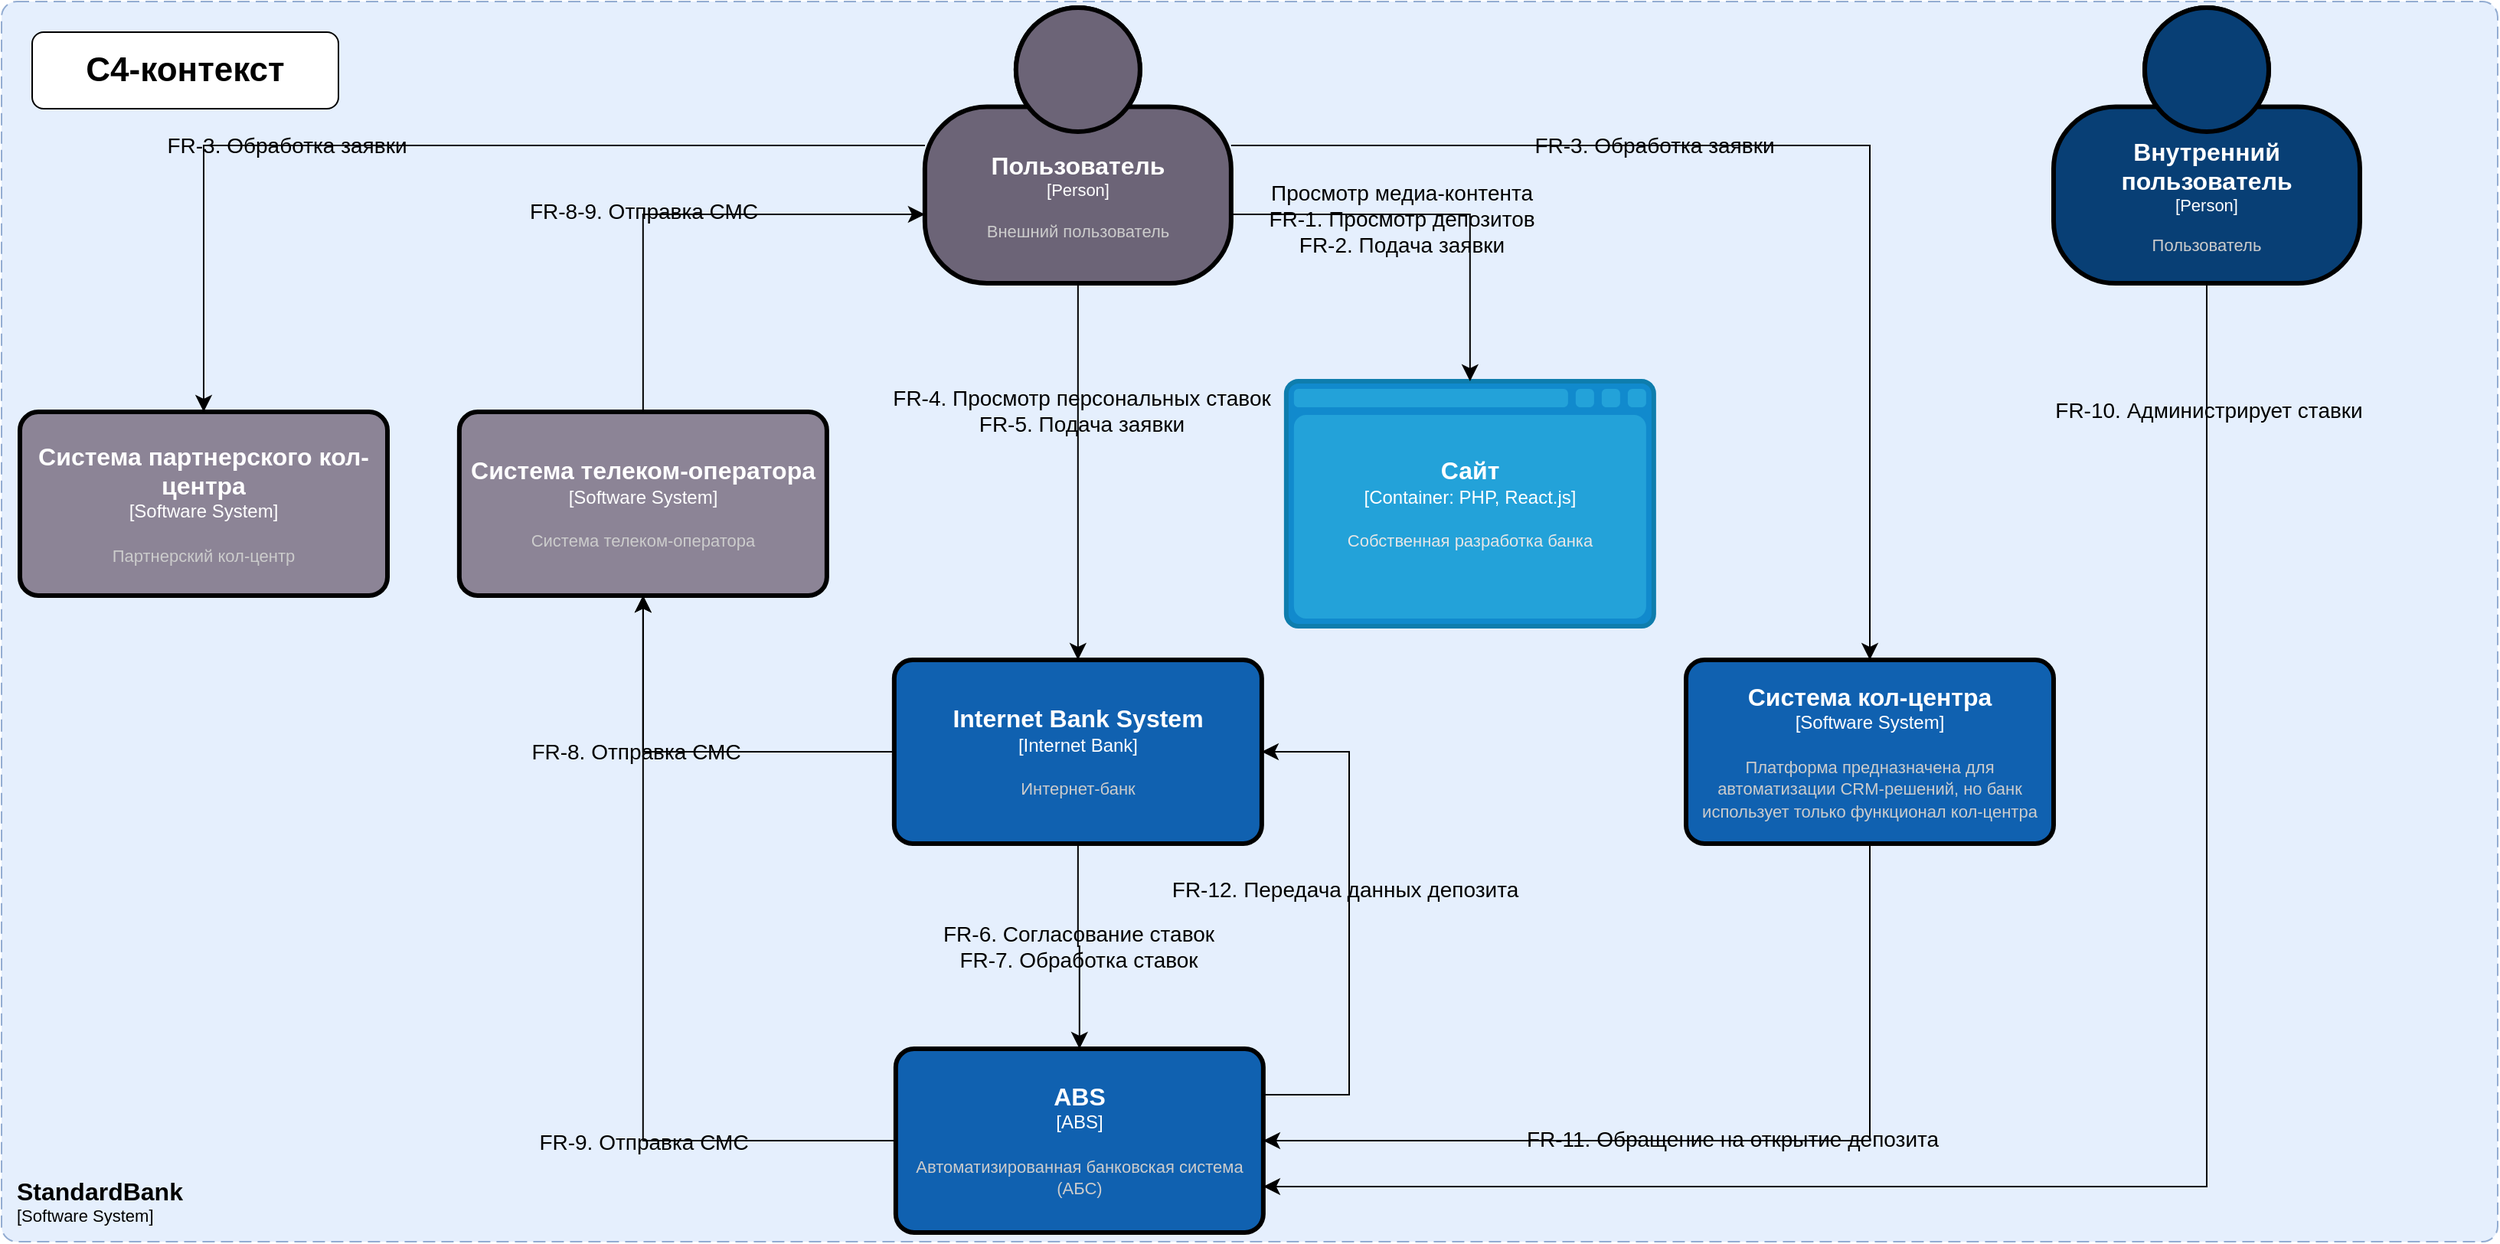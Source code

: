 <mxfile version="24.7.17" pages="2">
  <diagram id="CH_jlU-tqSeUu1rAz-wz" name="c4_context">
    <mxGraphModel dx="3509" dy="1343" grid="1" gridSize="10" guides="1" tooltips="1" connect="1" arrows="1" fold="1" page="1" pageScale="1" pageWidth="1169" pageHeight="827" math="0" shadow="0">
      <root>
        <mxCell id="0" />
        <mxCell id="1" parent="0" />
        <object placeholders="1" c4Name="StandardBank" c4Type="SystemScopeBoundary" c4Application="Software System" label="&lt;font style=&quot;font-size: 16px&quot;&gt;&lt;b&gt;&lt;div style=&quot;text-align: left&quot;&gt;%c4Name%&lt;/div&gt;&lt;/b&gt;&lt;/font&gt;&lt;div style=&quot;text-align: left&quot;&gt;[%c4Application%]&lt;/div&gt;" id="QJd3fFQuyB5sO91zKCEn-1">
          <mxCell style="rounded=1;fontSize=11;whiteSpace=wrap;html=1;dashed=1;arcSize=20;fillColor=#dae8fc;strokeColor=#6c8ebf;labelBackgroundColor=none;align=left;verticalAlign=bottom;labelBorderColor=none;spacingTop=0;spacing=10;dashPattern=8 4;metaEdit=1;rotatable=0;perimeter=rectanglePerimeter;noLabel=0;labelPadding=0;allowArrows=0;connectable=0;expand=0;recursiveResize=0;editable=1;pointerEvents=0;absoluteArcSize=1;points=[[0.25,0,0],[0.5,0,0],[0.75,0,0],[1,0.25,0],[1,0.5,0],[1,0.75,0],[0.75,1,0],[0.5,1,0],[0.25,1,0],[0,0.75,0],[0,0.5,0],[0,0.25,0]];opacity=70;" vertex="1" parent="1">
            <mxGeometry x="-1150" y="10" width="1630" height="810" as="geometry" />
          </mxCell>
        </object>
        <object placeholders="1" c4Name="Internet Bank System" c4Type="Internet Bank" c4Description="Интернет-банк" label="&lt;font style=&quot;font-size: 16px&quot;&gt;&lt;b&gt;%c4Name%&lt;/b&gt;&lt;/font&gt;&lt;div&gt;[%c4Type%]&lt;/div&gt;&lt;br&gt;&lt;div&gt;&lt;font style=&quot;font-size: 11px&quot;&gt;&lt;font color=&quot;#cccccc&quot;&gt;%c4Description%&lt;/font&gt;&lt;/div&gt;" id="RSM9gbBKa0irSDG51KOU-1">
          <mxCell style="rounded=1;whiteSpace=wrap;html=1;labelBackgroundColor=none;fillColor=#1061B0;fontColor=#ffffff;align=center;arcSize=10;strokeColor=#000000;metaEdit=1;resizable=0;points=[[0.25,0,0],[0.5,0,0],[0.75,0,0],[1,0.25,0],[1,0.5,0],[1,0.75,0],[0.75,1,0],[0.5,1,0],[0.25,1,0],[0,0.75,0],[0,0.5,0],[0,0.25,0]];strokeWidth=3;" parent="1" vertex="1">
            <mxGeometry x="-567.07" y="440" width="240" height="120" as="geometry" />
          </mxCell>
        </object>
        <object placeholders="1" c4Name="Система партнерского кол-центра" c4Type="Software System" c4Description="Партнерский кол-центр" label="&lt;font style=&quot;font-size: 16px&quot;&gt;&lt;b&gt;%c4Name%&lt;/b&gt;&lt;/font&gt;&lt;div&gt;[%c4Type%]&lt;/div&gt;&lt;br&gt;&lt;div&gt;&lt;font style=&quot;font-size: 11px&quot;&gt;&lt;font color=&quot;#cccccc&quot;&gt;%c4Description%&lt;/font&gt;&lt;/div&gt;" id="RSM9gbBKa0irSDG51KOU-2">
          <mxCell style="rounded=1;whiteSpace=wrap;html=1;labelBackgroundColor=none;fillColor=#8C8496;fontColor=#ffffff;align=center;arcSize=10;strokeColor=#000000;metaEdit=1;resizable=0;points=[[0.25,0,0],[0.5,0,0],[0.75,0,0],[1,0.25,0],[1,0.5,0],[1,0.75,0],[0.75,1,0],[0.5,1,0],[0.25,1,0],[0,0.75,0],[0,0.5,0],[0,0.25,0]];strokeWidth=3;" parent="1" vertex="1">
            <mxGeometry x="-1138" y="278" width="240" height="120" as="geometry" />
          </mxCell>
        </object>
        <object placeholders="1" c4Name="Система кол-центра" c4Type="Software System" c4Description="Платформа предназначена для автоматизации CRM-решений, но банк использует только функционал кол-центра" label="&lt;font style=&quot;font-size: 16px&quot;&gt;&lt;b&gt;%c4Name%&lt;/b&gt;&lt;/font&gt;&lt;div&gt;[%c4Type%]&lt;/div&gt;&lt;br&gt;&lt;div&gt;&lt;font style=&quot;font-size: 11px&quot;&gt;&lt;font color=&quot;#cccccc&quot;&gt;%c4Description%&lt;/font&gt;&lt;/div&gt;" id="BTUuOc1TXlIjcqCq8VxW-1">
          <mxCell style="rounded=1;whiteSpace=wrap;html=1;labelBackgroundColor=none;fillColor=#1061B0;fontColor=#ffffff;align=center;arcSize=10;strokeColor=#000000;metaEdit=1;resizable=0;points=[[0.25,0,0],[0.5,0,0],[0.75,0,0],[1,0.25,0],[1,0.5,0],[1,0.75,0],[0.75,1,0],[0.5,1,0],[0.25,1,0],[0,0.75,0],[0,0.5,0],[0,0.25,0]];strokeWidth=3;verticalAlign=middle;fontFamily=Helvetica;fontSize=12;" parent="1" vertex="1">
            <mxGeometry x="-50" y="440" width="240" height="120" as="geometry" />
          </mxCell>
        </object>
        <object placeholders="1" c4Name="Система телеком-оператора" c4Type="Software System" c4Description="Система телеком-оператора" label="&lt;font style=&quot;font-size: 16px&quot;&gt;&lt;b&gt;%c4Name%&lt;/b&gt;&lt;/font&gt;&lt;div&gt;[%c4Type%]&lt;/div&gt;&lt;br&gt;&lt;div&gt;&lt;font style=&quot;font-size: 11px&quot;&gt;&lt;font color=&quot;#cccccc&quot;&gt;%c4Description%&lt;/font&gt;&lt;/div&gt;" id="O7m3c4Q90mxcU-1sPyIE-2">
          <mxCell style="rounded=1;whiteSpace=wrap;html=1;labelBackgroundColor=none;fillColor=#8C8496;fontColor=#ffffff;align=center;arcSize=10;strokeColor=#000000;metaEdit=1;resizable=0;points=[[0.25,0,0],[0.5,0,0],[0.75,0,0],[1,0.25,0],[1,0.5,0],[1,0.75,0],[0.75,1,0],[0.5,1,0],[0.25,1,0],[0,0.75,0],[0,0.5,0],[0,0.25,0]];strokeWidth=3;" parent="1" vertex="1">
            <mxGeometry x="-851.07" y="278" width="240" height="120" as="geometry" />
          </mxCell>
        </object>
        <mxCell id="tsB2q5Ng064_VcPLhH_q-6" style="edgeStyle=orthogonalEdgeStyle;rounded=0;orthogonalLoop=1;jettySize=auto;html=1;endSize=8;startSize=8;entryX=0.5;entryY=0;entryDx=0;entryDy=0;entryPerimeter=0;" parent="1" source="4Qhm84dEVyH1uxJogiO2-11" target="RSM9gbBKa0irSDG51KOU-2" edge="1">
          <mxGeometry relative="1" as="geometry" />
        </mxCell>
        <mxCell id="tsB2q5Ng064_VcPLhH_q-7" value="&lt;span style=&quot;font-size: 14px;&quot;&gt;FR-3. Обработка заявки&lt;/span&gt;" style="edgeLabel;html=1;align=center;verticalAlign=middle;resizable=0;points=[];labelBackgroundColor=none;" parent="tsB2q5Ng064_VcPLhH_q-6" vertex="1" connectable="0">
          <mxGeometry x="-0.133" y="-4" relative="1" as="geometry">
            <mxPoint x="-138" y="4" as="offset" />
          </mxGeometry>
        </mxCell>
        <object placeholders="1" c4Name="Пользователь" c4Type="Person" c4Description="Внешний пользователь" label="&lt;font style=&quot;font-size: 16px&quot;&gt;&lt;b&gt;%c4Name%&lt;/b&gt;&lt;/font&gt;&lt;div&gt;[%c4Type%]&lt;/div&gt;&lt;br&gt;&lt;div&gt;&lt;font style=&quot;font-size: 11px&quot;&gt;&lt;font color=&quot;#cccccc&quot;&gt;%c4Description%&lt;/font&gt;&lt;/div&gt;" id="4Qhm84dEVyH1uxJogiO2-11">
          <mxCell style="html=1;fontSize=11;dashed=0;whiteSpace=wrap;fillColor=#6C6477;strokeColor=#000000;shape=mxgraph.c4.person2;align=center;metaEdit=1;points=[[0.5,0,0],[1,0.5,0],[1,0.75,0],[0.75,1,0],[0.5,1,0],[0.25,1,0],[0,0.75,0],[0,0.5,0]];resizable=0;strokeWidth=3;verticalAlign=middle;fontFamily=Helvetica;fontColor=#ffffff;" parent="1" vertex="1">
            <mxGeometry x="-547.07" y="14" width="200" height="180" as="geometry" />
          </mxCell>
        </object>
        <mxCell id="VpVfvM9IHhJMLHSWtUkN-3" style="edgeStyle=orthogonalEdgeStyle;rounded=0;orthogonalLoop=1;jettySize=auto;html=1;exitX=0;exitY=0.5;exitDx=0;exitDy=0;exitPerimeter=0;entryX=0.5;entryY=1;entryDx=0;entryDy=0;entryPerimeter=0;endSize=8;startSize=8;" parent="1" source="RSM9gbBKa0irSDG51KOU-1" target="O7m3c4Q90mxcU-1sPyIE-2" edge="1">
          <mxGeometry relative="1" as="geometry" />
        </mxCell>
        <mxCell id="tsB2q5Ng064_VcPLhH_q-8" value="&lt;font style=&quot;font-size: 14px;&quot;&gt;FR-8. Отправка СМС&lt;/font&gt;" style="edgeLabel;html=1;align=center;verticalAlign=middle;resizable=0;points=[];labelBackgroundColor=none;" parent="VpVfvM9IHhJMLHSWtUkN-3" vertex="1" connectable="0">
          <mxGeometry x="-0.039" y="-1" relative="1" as="geometry">
            <mxPoint x="-41" y="1" as="offset" />
          </mxGeometry>
        </mxCell>
        <mxCell id="VpVfvM9IHhJMLHSWtUkN-6" style="edgeStyle=orthogonalEdgeStyle;rounded=0;orthogonalLoop=1;jettySize=auto;html=1;exitX=0.5;exitY=1;exitDx=0;exitDy=0;exitPerimeter=0;entryX=0.5;entryY=0;entryDx=0;entryDy=0;entryPerimeter=0;endSize=8;startSize=8;" parent="1" source="4Qhm84dEVyH1uxJogiO2-11" target="RSM9gbBKa0irSDG51KOU-1" edge="1">
          <mxGeometry relative="1" as="geometry">
            <Array as="points">
              <mxPoint x="-447.07" y="322" />
            </Array>
          </mxGeometry>
        </mxCell>
        <mxCell id="sR9_Hl3JXdXhWM8hdsMV-1" value="&lt;span style=&quot;font-size: 14px;&quot;&gt;FR-4. Просмотр персональных ставок&lt;/span&gt;&lt;div&gt;&lt;span style=&quot;font-size: 14px;&quot;&gt;FR-5. Подача заявки&lt;/span&gt;&lt;span style=&quot;font-size: 14px;&quot;&gt;&lt;br&gt;&lt;/span&gt;&lt;/div&gt;" style="edgeLabel;html=1;align=center;verticalAlign=middle;resizable=0;points=[];labelBackgroundColor=none;" parent="VpVfvM9IHhJMLHSWtUkN-6" vertex="1" connectable="0">
          <mxGeometry x="-0.324" y="2" relative="1" as="geometry">
            <mxPoint as="offset" />
          </mxGeometry>
        </mxCell>
        <object placeholders="1" c4Name="ABS" c4Type="ABS" c4Description="Автоматизированная банковская система (АБС)" label="&lt;font style=&quot;font-size: 16px&quot;&gt;&lt;b&gt;%c4Name%&lt;/b&gt;&lt;/font&gt;&lt;div&gt;[%c4Type%]&lt;/div&gt;&lt;br&gt;&lt;div&gt;&lt;font style=&quot;font-size: 11px&quot;&gt;&lt;font color=&quot;#cccccc&quot;&gt;%c4Description%&lt;/font&gt;&lt;/div&gt;" id="DUcMsHInBL8KqyUjGROq-1">
          <mxCell style="rounded=1;whiteSpace=wrap;html=1;labelBackgroundColor=none;fillColor=#1061B0;fontColor=#ffffff;align=center;arcSize=10;strokeColor=#000000;metaEdit=1;resizable=0;points=[[0.25,0,0],[0.5,0,0],[0.75,0,0],[1,0.25,0],[1,0.5,0],[1,0.75,0],[0.75,1,0],[0.5,1,0],[0.25,1,0],[0,0.75,0],[0,0.5,0],[0,0.25,0]];strokeWidth=3;" parent="1" vertex="1">
            <mxGeometry x="-566.07" y="694" width="240" height="120" as="geometry" />
          </mxCell>
        </object>
        <mxCell id="DUcMsHInBL8KqyUjGROq-2" style="edgeStyle=orthogonalEdgeStyle;rounded=0;orthogonalLoop=1;jettySize=auto;html=1;exitX=0.5;exitY=1;exitDx=0;exitDy=0;exitPerimeter=0;endSize=8;startSize=8;" parent="1" source="RSM9gbBKa0irSDG51KOU-1" target="DUcMsHInBL8KqyUjGROq-1" edge="1">
          <mxGeometry relative="1" as="geometry">
            <mxPoint x="-386.07" y="624" as="sourcePoint" />
            <mxPoint x="-546.07" y="734" as="targetPoint" />
          </mxGeometry>
        </mxCell>
        <mxCell id="tsB2q5Ng064_VcPLhH_q-10" value="&lt;span style=&quot;font-size: 14px;&quot;&gt;FR-6. Согласование ставок&lt;/span&gt;&lt;br&gt;&lt;div&gt;&lt;span style=&quot;font-size: 14px;&quot;&gt;FR-7. Обработка ставок&lt;/span&gt;&lt;span style=&quot;font-size: 14px;&quot;&gt;&lt;br&gt;&lt;/span&gt;&lt;/div&gt;" style="edgeLabel;html=1;align=center;verticalAlign=middle;resizable=0;points=[];labelBackgroundColor=none;" parent="DUcMsHInBL8KqyUjGROq-2" vertex="1" connectable="0">
          <mxGeometry x="0.405" relative="1" as="geometry">
            <mxPoint x="-1" y="-27" as="offset" />
          </mxGeometry>
        </mxCell>
        <object placeholders="1" c4Name="Сайт" c4Type="Container" c4Technology="PHP, React.js" c4Description="Собственная разработка банка" label="&lt;font style=&quot;font-size: 16px&quot;&gt;&lt;b&gt;%c4Name%&lt;/b&gt;&lt;/font&gt;&lt;div&gt;[%c4Type%:&amp;nbsp;%c4Technology%]&lt;/div&gt;&lt;br&gt;&lt;div&gt;&lt;font style=&quot;font-size: 11px&quot;&gt;&lt;font color=&quot;#E6E6E6&quot;&gt;%c4Description%&lt;/font&gt;&lt;/div&gt;" id="DUcMsHInBL8KqyUjGROq-4">
          <mxCell style="shape=mxgraph.c4.webBrowserContainer2;whiteSpace=wrap;html=1;boundedLbl=1;rounded=0;labelBackgroundColor=none;strokeColor=#000000;fillColor=#23A2D9;strokeColor=#118ACD;strokeColor2=#0E7DAD;fontSize=12;fontColor=#ffffff;align=center;metaEdit=1;points=[[0.5,0,0],[1,0.25,0],[1,0.5,0],[1,0.75,0],[0.5,1,0],[0,0.75,0],[0,0.5,0],[0,0.25,0]];resizable=0;strokeWidth=3;" parent="1" vertex="1">
            <mxGeometry x="-311.07" y="258" width="240" height="160" as="geometry" />
          </mxCell>
        </object>
        <mxCell id="DUcMsHInBL8KqyUjGROq-6" style="edgeStyle=orthogonalEdgeStyle;rounded=0;orthogonalLoop=1;jettySize=auto;html=1;exitX=1;exitY=0.75;exitDx=0;exitDy=0;exitPerimeter=0;entryX=0.5;entryY=0;entryDx=0;entryDy=0;entryPerimeter=0;endSize=8;startSize=8;" parent="1" source="4Qhm84dEVyH1uxJogiO2-11" target="DUcMsHInBL8KqyUjGROq-4" edge="1">
          <mxGeometry relative="1" as="geometry" />
        </mxCell>
        <mxCell id="tsB2q5Ng064_VcPLhH_q-5" value="&lt;font style=&quot;font-size: 14px;&quot;&gt;Просмотр медиа-контента&lt;/font&gt;&lt;div&gt;&lt;font style=&quot;font-size: 14px;&quot;&gt;FR-1. Просмотр депозитов&lt;/font&gt;&lt;/div&gt;&lt;div&gt;&lt;font style=&quot;font-size: 14px;&quot;&gt;FR-2. Подача заявки&lt;/font&gt;&lt;/div&gt;" style="edgeLabel;html=1;align=center;verticalAlign=middle;resizable=0;points=[];labelBackgroundColor=none;" parent="DUcMsHInBL8KqyUjGROq-6" vertex="1" connectable="0">
          <mxGeometry x="-0.168" y="-3" relative="1" as="geometry">
            <mxPoint x="1" as="offset" />
          </mxGeometry>
        </mxCell>
        <mxCell id="tsB2q5Ng064_VcPLhH_q-1" value="&lt;font style=&quot;font-size: 22px;&quot;&gt;&lt;b&gt;C4-контекст&lt;/b&gt;&lt;/font&gt;" style="rounded=1;whiteSpace=wrap;html=1;" parent="1" vertex="1">
          <mxGeometry x="-1130" y="30" width="200" height="50" as="geometry" />
        </mxCell>
        <mxCell id="tsB2q5Ng064_VcPLhH_q-3" style="edgeStyle=orthogonalEdgeStyle;rounded=0;orthogonalLoop=1;jettySize=auto;html=1;exitX=0.5;exitY=0;exitDx=0;exitDy=0;exitPerimeter=0;entryX=0;entryY=0.75;entryDx=0;entryDy=0;entryPerimeter=0;endSize=8;startSize=8;" parent="1" source="O7m3c4Q90mxcU-1sPyIE-2" target="4Qhm84dEVyH1uxJogiO2-11" edge="1">
          <mxGeometry relative="1" as="geometry" />
        </mxCell>
        <mxCell id="tsB2q5Ng064_VcPLhH_q-4" value="&lt;span style=&quot;font-size: 14px;&quot;&gt;FR-8-9. Отправка СМС&lt;/span&gt;" style="edgeLabel;html=1;align=center;verticalAlign=middle;resizable=0;points=[];labelBackgroundColor=none;" parent="tsB2q5Ng064_VcPLhH_q-3" vertex="1" connectable="0">
          <mxGeometry x="0.217" y="2" relative="1" as="geometry">
            <mxPoint x="-62" as="offset" />
          </mxGeometry>
        </mxCell>
        <mxCell id="tsB2q5Ng064_VcPLhH_q-13" style="edgeStyle=elbowEdgeStyle;rounded=0;orthogonalLoop=1;jettySize=auto;html=1;exitX=1;exitY=0.5;exitDx=0;exitDy=0;exitPerimeter=0;entryX=0.5;entryY=0;entryDx=0;entryDy=0;entryPerimeter=0;endSize=8;startSize=8;" parent="1" source="4Qhm84dEVyH1uxJogiO2-11" target="BTUuOc1TXlIjcqCq8VxW-1" edge="1">
          <mxGeometry relative="1" as="geometry">
            <Array as="points">
              <mxPoint x="70" y="250" />
            </Array>
          </mxGeometry>
        </mxCell>
        <mxCell id="tsB2q5Ng064_VcPLhH_q-16" value="&lt;span style=&quot;font-size: 14px;&quot;&gt;FR-3. Обработка заявки&lt;/span&gt;" style="edgeLabel;html=1;align=center;verticalAlign=middle;resizable=0;points=[];labelBackgroundColor=none;" parent="tsB2q5Ng064_VcPLhH_q-13" vertex="1" connectable="0">
          <mxGeometry x="-0.254" y="-2" relative="1" as="geometry">
            <mxPoint x="-5" y="-2" as="offset" />
          </mxGeometry>
        </mxCell>
        <mxCell id="tsB2q5Ng064_VcPLhH_q-14" style="edgeStyle=orthogonalEdgeStyle;rounded=0;orthogonalLoop=1;jettySize=auto;html=1;exitX=0.5;exitY=1;exitDx=0;exitDy=0;exitPerimeter=0;entryX=1;entryY=0.5;entryDx=0;entryDy=0;entryPerimeter=0;endSize=8;startSize=8;" parent="1" source="BTUuOc1TXlIjcqCq8VxW-1" target="DUcMsHInBL8KqyUjGROq-1" edge="1">
          <mxGeometry relative="1" as="geometry" />
        </mxCell>
        <mxCell id="tsB2q5Ng064_VcPLhH_q-15" value="&lt;font style=&quot;font-size: 14px;&quot;&gt;FR-11. Обращение на открытие депозита&lt;/font&gt;" style="edgeLabel;html=1;align=center;verticalAlign=middle;resizable=0;points=[];labelBackgroundColor=none;" parent="tsB2q5Ng064_VcPLhH_q-14" vertex="1" connectable="0">
          <mxGeometry x="-0.038" y="-1" relative="1" as="geometry">
            <mxPoint as="offset" />
          </mxGeometry>
        </mxCell>
        <mxCell id="tsB2q5Ng064_VcPLhH_q-17" style="edgeStyle=orthogonalEdgeStyle;rounded=0;orthogonalLoop=1;jettySize=auto;html=1;exitX=0;exitY=0.5;exitDx=0;exitDy=0;exitPerimeter=0;entryX=0.5;entryY=1;entryDx=0;entryDy=0;entryPerimeter=0;endSize=8;startSize=8;" parent="1" source="DUcMsHInBL8KqyUjGROq-1" target="O7m3c4Q90mxcU-1sPyIE-2" edge="1">
          <mxGeometry relative="1" as="geometry">
            <mxPoint x="-675.93" y="682" as="sourcePoint" />
            <mxPoint x="-839.93" y="590" as="targetPoint" />
          </mxGeometry>
        </mxCell>
        <mxCell id="tsB2q5Ng064_VcPLhH_q-18" value="&lt;font style=&quot;font-size: 14px;&quot;&gt;FR-9. Отправка СМС&lt;/font&gt;" style="edgeLabel;html=1;align=center;verticalAlign=middle;resizable=0;points=[];labelBackgroundColor=none;" parent="tsB2q5Ng064_VcPLhH_q-17" vertex="1" connectable="0">
          <mxGeometry x="-0.039" y="-1" relative="1" as="geometry">
            <mxPoint x="-1" y="86" as="offset" />
          </mxGeometry>
        </mxCell>
        <object placeholders="1" c4Name="Внутренний пользователь" c4Type="Person" c4Description="Пользователь" label="&lt;font style=&quot;font-size: 16px&quot;&gt;&lt;b&gt;%c4Name%&lt;/b&gt;&lt;/font&gt;&lt;div&gt;[%c4Type%]&lt;/div&gt;&lt;br&gt;&lt;div&gt;&lt;font style=&quot;font-size: 11px&quot;&gt;&lt;font color=&quot;#cccccc&quot;&gt;%c4Description%&lt;/font&gt;&lt;/div&gt;" id="desP4jG6V0zLHlnRzxsB-1">
          <mxCell style="html=1;fontSize=11;dashed=0;whiteSpace=wrap;fillColor=#083F75;strokeColor=#000000;fontColor=#ffffff;shape=mxgraph.c4.person2;align=center;metaEdit=1;points=[[0.5,0,0],[1,0.5,0],[1,0.75,0],[0.75,1,0],[0.5,1,0],[0.25,1,0],[0,0.75,0],[0,0.5,0]];resizable=0;strokeWidth=3;" parent="1" vertex="1">
            <mxGeometry x="190" y="14" width="200" height="180" as="geometry" />
          </mxCell>
        </object>
        <mxCell id="desP4jG6V0zLHlnRzxsB-2" style="edgeStyle=orthogonalEdgeStyle;rounded=0;orthogonalLoop=1;jettySize=auto;html=1;exitX=0.5;exitY=1;exitDx=0;exitDy=0;exitPerimeter=0;entryX=1;entryY=0.75;entryDx=0;entryDy=0;entryPerimeter=0;endSize=8;startSize=8;" parent="1" source="desP4jG6V0zLHlnRzxsB-1" target="DUcMsHInBL8KqyUjGROq-1" edge="1">
          <mxGeometry relative="1" as="geometry" />
        </mxCell>
        <mxCell id="desP4jG6V0zLHlnRzxsB-3" value="&lt;font style=&quot;font-size: 14px;&quot;&gt;FR-10. Администрирует ставки&lt;/font&gt;" style="edgeLabel;html=1;align=center;verticalAlign=middle;resizable=0;points=[];labelBackgroundColor=none;" parent="desP4jG6V0zLHlnRzxsB-2" vertex="1" connectable="0">
          <mxGeometry x="-0.862" y="1" relative="1" as="geometry">
            <mxPoint as="offset" />
          </mxGeometry>
        </mxCell>
        <mxCell id="desP4jG6V0zLHlnRzxsB-4" style="edgeStyle=orthogonalEdgeStyle;rounded=0;orthogonalLoop=1;jettySize=auto;html=1;exitX=1;exitY=0.25;exitDx=0;exitDy=0;exitPerimeter=0;entryX=1;entryY=0.5;entryDx=0;entryDy=0;entryPerimeter=0;endSize=8;startSize=8;" parent="1" source="DUcMsHInBL8KqyUjGROq-1" target="RSM9gbBKa0irSDG51KOU-1" edge="1">
          <mxGeometry relative="1" as="geometry">
            <Array as="points">
              <mxPoint x="-270" y="724" />
              <mxPoint x="-270" y="500" />
            </Array>
          </mxGeometry>
        </mxCell>
        <mxCell id="desP4jG6V0zLHlnRzxsB-5" value="&lt;font style=&quot;font-size: 14px;&quot;&gt;FR-12. Передача данных депозита&lt;/font&gt;" style="edgeLabel;html=1;align=center;verticalAlign=middle;resizable=0;points=[];labelBackgroundColor=none;" parent="desP4jG6V0zLHlnRzxsB-4" vertex="1" connectable="0">
          <mxGeometry x="0.197" y="3" relative="1" as="geometry">
            <mxPoint y="12" as="offset" />
          </mxGeometry>
        </mxCell>
      </root>
    </mxGraphModel>
  </diagram>
  <diagram name="c4_containers" id="AA9cZ-glA_Fp__WyKTjR">
    <mxGraphModel dx="4838" dy="2303" grid="1" gridSize="10" guides="1" tooltips="1" connect="1" arrows="1" fold="1" page="1" pageScale="1" pageWidth="827" pageHeight="1169" math="0" shadow="0">
      <root>
        <mxCell id="0" />
        <mxCell id="1" parent="0" />
        <object placeholders="1" c4Name="StandardBank" c4Type="SystemScopeBoundary" c4Application="Software System" label="&lt;font style=&quot;font-size: 16px&quot;&gt;&lt;b&gt;&lt;div style=&quot;text-align: left&quot;&gt;%c4Name%&lt;/div&gt;&lt;/b&gt;&lt;/font&gt;&lt;div style=&quot;text-align: left&quot;&gt;[%c4Application%]&lt;/div&gt;" id="nFB4tpNnGNIT1_HhN5Ei-167">
          <mxCell style="rounded=1;fontSize=11;whiteSpace=wrap;html=1;dashed=1;arcSize=20;fillColor=#f5f5f5;strokeColor=#666666;fontColor=#333333;labelBackgroundColor=none;align=left;verticalAlign=bottom;labelBorderColor=none;spacingTop=0;spacing=10;dashPattern=8 4;metaEdit=1;rotatable=0;perimeter=rectanglePerimeter;noLabel=0;labelPadding=0;allowArrows=0;connectable=0;expand=0;recursiveResize=0;editable=1;pointerEvents=0;absoluteArcSize=1;points=[[0.25,0,0],[0.5,0,0],[0.75,0,0],[1,0.25,0],[1,0.5,0],[1,0.75,0],[0.75,1,0],[0.5,1,0],[0.25,1,0],[0,0.75,0],[0,0.5,0],[0,0.25,0]];opacity=70;" parent="1" vertex="1">
            <mxGeometry x="-480" y="580.5" width="3040" height="1700" as="geometry" />
          </mxCell>
        </object>
        <mxCell id="kZQ1giig7h825bnD2OXD-5" value="" style="group;fillColor=#dae8fc;strokeColor=#6c8ebf;rounded=1;arcSize=8;opacity=50;" parent="1" vertex="1" connectable="0">
          <mxGeometry x="-550" y="800.5" width="1370" height="790" as="geometry" />
        </mxCell>
        <mxCell id="nFB4tpNnGNIT1_HhN5Ei-107" value="" style="rounded=1;whiteSpace=wrap;html=1;" parent="1" vertex="1">
          <mxGeometry x="2090" y="855" width="400" height="700" as="geometry" />
        </mxCell>
        <mxCell id="JwSfJhJdt0lLQO77fcE--38" style="edgeStyle=orthogonalEdgeStyle;rounded=0;orthogonalLoop=1;jettySize=auto;html=1;entryX=0;entryY=0.5;entryDx=0;entryDy=0;exitX=0.5;exitY=1;exitDx=0;exitDy=0;strokeColor=#FF0000;strokeWidth=3;" parent="1" source="nFB4tpNnGNIT1_HhN5Ei-111" target="JwSfJhJdt0lLQO77fcE--25" edge="1">
          <mxGeometry relative="1" as="geometry">
            <mxPoint x="258" y="1473.75" as="sourcePoint" />
            <Array as="points">
              <mxPoint x="190" y="1978.5" />
            </Array>
          </mxGeometry>
        </mxCell>
        <mxCell id="8yz7d2yFtHNKW-fk00jP-4" value="&lt;font style=&quot;font-size: 14px;&quot;&gt;Передача событий&lt;/font&gt;&lt;div style=&quot;font-size: 14px;&quot;&gt;SSL / TLS&lt;/div&gt;" style="edgeLabel;html=1;align=center;verticalAlign=middle;resizable=0;points=[];labelBackgroundColor=none;" parent="JwSfJhJdt0lLQO77fcE--38" vertex="1" connectable="0">
          <mxGeometry x="-0.706" y="-2" relative="1" as="geometry">
            <mxPoint as="offset" />
          </mxGeometry>
        </mxCell>
        <mxCell id="nFB4tpNnGNIT1_HhN5Ei-111" value="" style="rounded=1;whiteSpace=wrap;html=1;" parent="1" vertex="1">
          <mxGeometry x="-420" y="850.5" width="1220" height="703.25" as="geometry" />
        </mxCell>
        <mxCell id="JwSfJhJdt0lLQO77fcE--34" style="edgeStyle=orthogonalEdgeStyle;rounded=0;orthogonalLoop=1;jettySize=auto;html=1;exitX=0.5;exitY=1;exitDx=0;exitDy=0;strokeColor=#FF0000;strokeWidth=3;" parent="1" source="nFB4tpNnGNIT1_HhN5Ei-112" target="JwSfJhJdt0lLQO77fcE--25" edge="1">
          <mxGeometry relative="1" as="geometry" />
        </mxCell>
        <mxCell id="JwSfJhJdt0lLQO77fcE--35" value="&lt;font style=&quot;font-size: 14px;&quot;&gt;Передача событий&lt;/font&gt;&lt;div style=&quot;font-size: 14px;&quot;&gt;&lt;font style=&quot;font-size: 14px;&quot;&gt;SSL / TLS&lt;/font&gt;&lt;/div&gt;" style="edgeLabel;html=1;align=center;verticalAlign=middle;resizable=0;points=[];labelBackgroundColor=none;" parent="JwSfJhJdt0lLQO77fcE--34" vertex="1" connectable="0">
          <mxGeometry x="-0.392" y="8" relative="1" as="geometry">
            <mxPoint x="-8" y="60" as="offset" />
          </mxGeometry>
        </mxCell>
        <mxCell id="nFB4tpNnGNIT1_HhN5Ei-112" value="" style="rounded=1;whiteSpace=wrap;html=1;" parent="1" vertex="1">
          <mxGeometry x="900" y="1070" width="1080" height="483.25" as="geometry" />
        </mxCell>
        <object placeholders="1" c4Name="ABS-core-app" c4Type="Container" c4Technology="Container: Delphi" c4Description="Основное приложение АБС" label="&lt;font style=&quot;font-size: 16px&quot;&gt;&lt;b&gt;%c4Name%&lt;/b&gt;&lt;/font&gt;&lt;div&gt;[%c4Type%: %c4Technology%]&lt;/div&gt;&lt;br&gt;&lt;div&gt;&lt;font style=&quot;font-size: 11px&quot;&gt;&lt;font color=&quot;#E6E6E6&quot;&gt;%c4Description%&lt;/font&gt;&lt;/div&gt;" id="nFB4tpNnGNIT1_HhN5Ei-132">
          <mxCell style="rounded=1;whiteSpace=wrap;html=1;fontSize=11;labelBackgroundColor=none;fillColor=#23A2D9;fontColor=#ffffff;align=center;arcSize=10;strokeColor=#0E7DAD;metaEdit=1;resizable=0;points=[[0.25,0,0],[0.5,0,0],[0.75,0,0],[1,0.25,0],[1,0.5,0],[1,0.75,0],[0.75,1,0],[0.5,1,0],[0.25,1,0],[0,0.75,0],[0,0.5,0],[0,0.25,0]];" parent="1" vertex="1">
            <mxGeometry x="1660" y="1143.25" width="240" height="120" as="geometry" />
          </mxCell>
        </object>
        <object placeholders="1" c4Name="ABS-core-db" c4Type="Container" c4Technology="Oracle" c4Description="База данных на Oracle для АБС" label="&lt;font style=&quot;font-size: 16px&quot;&gt;&lt;b&gt;%c4Name%&lt;/b&gt;&lt;/font&gt;&lt;div&gt;[%c4Type%:&amp;nbsp;%c4Technology%]&lt;/div&gt;&lt;br&gt;&lt;div&gt;&lt;font style=&quot;font-size: 11px&quot;&gt;&lt;font color=&quot;#E6E6E6&quot;&gt;%c4Description%&lt;/font&gt;&lt;/div&gt;" id="nFB4tpNnGNIT1_HhN5Ei-138">
          <mxCell style="shape=cylinder3;size=15;whiteSpace=wrap;html=1;boundedLbl=1;rounded=0;labelBackgroundColor=none;fillColor=#23A2D9;fontSize=12;fontColor=#ffffff;align=center;strokeColor=#0E7DAD;metaEdit=1;points=[[0.5,0,0],[1,0.25,0],[1,0.5,0],[1,0.75,0],[0.5,1,0],[0,0.75,0],[0,0.5,0],[0,0.25,0]];resizable=0;" parent="1" vertex="1">
            <mxGeometry x="1660" y="1363.25" width="240" height="120" as="geometry" />
          </mxCell>
        </object>
        <mxCell id="nFB4tpNnGNIT1_HhN5Ei-139" style="edgeStyle=orthogonalEdgeStyle;rounded=0;orthogonalLoop=1;jettySize=auto;html=1;entryX=0.5;entryY=0;entryDx=0;entryDy=0;entryPerimeter=0;" parent="1" source="nFB4tpNnGNIT1_HhN5Ei-132" target="nFB4tpNnGNIT1_HhN5Ei-138" edge="1">
          <mxGeometry relative="1" as="geometry" />
        </mxCell>
        <mxCell id="nFB4tpNnGNIT1_HhN5Ei-140" value="&lt;font style=&quot;font-size: 14px;&quot;&gt;[ODBC]&lt;/font&gt;" style="edgeLabel;html=1;align=center;verticalAlign=middle;resizable=0;points=[];" parent="nFB4tpNnGNIT1_HhN5Ei-139" connectable="0" vertex="1">
          <mxGeometry x="-0.356" y="-2" relative="1" as="geometry">
            <mxPoint x="2" y="15" as="offset" />
          </mxGeometry>
        </mxCell>
        <mxCell id="nFB4tpNnGNIT1_HhN5Ei-145" style="edgeStyle=orthogonalEdgeStyle;rounded=0;orthogonalLoop=1;jettySize=auto;html=1;endSize=8;startSize=8;" parent="1" source="nFB4tpNnGNIT1_HhN5Ei-147" target="nFB4tpNnGNIT1_HhN5Ei-148" edge="1">
          <mxGeometry relative="1" as="geometry" />
        </mxCell>
        <mxCell id="nFB4tpNnGNIT1_HhN5Ei-146" value="&lt;font style=&quot;font-size: 14px;&quot;&gt;[ODBC]&lt;/font&gt;" style="edgeLabel;html=1;align=center;verticalAlign=middle;resizable=0;points=[];" parent="nFB4tpNnGNIT1_HhN5Ei-145" connectable="0" vertex="1">
          <mxGeometry x="0.263" y="4" relative="1" as="geometry">
            <mxPoint x="-4" y="-13" as="offset" />
          </mxGeometry>
        </mxCell>
        <object placeholders="1" c4Name="internet-bank-mono" c4Type="Container" c4Technology="Container: ASP.NET MVC 4.5" c4Description="Клиент-серверная система на веб-фреймворке ASP.NET" label="&lt;font style=&quot;font-size: 16px&quot;&gt;&lt;b&gt;%c4Name%&lt;/b&gt;&lt;/font&gt;&lt;div&gt;[%c4Type%: %c4Technology%]&lt;/div&gt;&lt;br&gt;&lt;div&gt;&lt;font style=&quot;font-size: 11px&quot;&gt;&lt;font color=&quot;#E6E6E6&quot;&gt;%c4Description%&lt;/font&gt;&lt;/div&gt;" id="nFB4tpNnGNIT1_HhN5Ei-147">
          <mxCell style="rounded=1;whiteSpace=wrap;html=1;fontSize=11;labelBackgroundColor=none;fillColor=#23A2D9;fontColor=#ffffff;align=center;arcSize=10;strokeColor=#0E7DAD;metaEdit=1;resizable=0;points=[[0.25,0,0],[0.5,0,0],[0.75,0,0],[1,0.25,0],[1,0.5,0],[1,0.75,0],[0.75,1,0],[0.5,1,0],[0.25,1,0],[0,0.75,0],[0,0.5,0],[0,0.25,0]];" parent="1" vertex="1">
            <mxGeometry x="-30" y="1143.75" width="240" height="120" as="geometry" />
          </mxCell>
        </object>
        <object placeholders="1" c4Name="internet-bank-db" c4Type="Container" c4Technology="MS SQL" c4Description="База данных для приложения интернет-банка" label="&lt;font style=&quot;font-size: 14px&quot;&gt;&lt;b&gt;%c4Name%&lt;/b&gt;&lt;/font&gt;&lt;div&gt;[%c4Type%:&amp;nbsp;%c4Technology%]&lt;/div&gt;&lt;br&gt;&lt;div&gt;&lt;font style=&quot;font-size: 11px&quot;&gt;&lt;font color=&quot;#E6E6E6&quot;&gt;%c4Description%&lt;/font&gt;&lt;/div&gt;" id="nFB4tpNnGNIT1_HhN5Ei-148">
          <mxCell style="shape=cylinder3;size=15;whiteSpace=wrap;html=1;boundedLbl=1;rounded=0;labelBackgroundColor=none;fillColor=#23A2D9;fontSize=12;fontColor=#ffffff;align=center;strokeColor=#0E7DAD;metaEdit=1;points=[[0.5,0,0],[1,0.25,0],[1,0.5,0],[1,0.75,0],[0.5,1,0],[0,0.75,0],[0,0.5,0],[0,0.25,0]];resizable=0;" parent="1" vertex="1">
            <mxGeometry x="-30" y="1373.75" width="240" height="120" as="geometry" />
          </mxCell>
        </object>
        <mxCell id="nFB4tpNnGNIT1_HhN5Ei-170" style="edgeStyle=orthogonalEdgeStyle;rounded=0;orthogonalLoop=1;jettySize=auto;html=1;exitX=0.5;exitY=1;exitDx=0;exitDy=0;exitPerimeter=0;endSize=8;startSize=8;entryX=0.5;entryY=0;entryDx=0;entryDy=0;entryPerimeter=0;" parent="1" source="nFB4tpNnGNIT1_HhN5Ei-171" target="24ICLgLih7oPDcBXCq-5-2" edge="1">
          <mxGeometry relative="1" as="geometry" />
        </mxCell>
        <mxCell id="JwSfJhJdt0lLQO77fcE--17" value="&lt;i style=&quot;font-weight: 700; font-size: 14px;&quot;&gt;HTTPS&lt;/i&gt;" style="edgeLabel;html=1;align=center;verticalAlign=middle;resizable=0;points=[];fontColor=#121212;" parent="nFB4tpNnGNIT1_HhN5Ei-170" vertex="1" connectable="0">
          <mxGeometry x="-0.099" y="-2" relative="1" as="geometry">
            <mxPoint x="2" y="-205" as="offset" />
          </mxGeometry>
        </mxCell>
        <object placeholders="1" c4Name="Оператор кол-центра" c4Type="Person" c4Description="Обрабатывает заявки" label="&lt;font style=&quot;font-size: 16px&quot;&gt;&lt;b&gt;%c4Name%&lt;/b&gt;&lt;/font&gt;&lt;div&gt;[%c4Type%]&lt;/div&gt;&lt;br&gt;&lt;div&gt;&lt;font style=&quot;font-size: 11px&quot;&gt;&lt;font color=&quot;#cccccc&quot;&gt;%c4Description%&lt;/font&gt;&lt;/div&gt;" id="nFB4tpNnGNIT1_HhN5Ei-171">
          <mxCell style="html=1;fontSize=11;dashed=0;whiteSpace=wrap;fillColor=#083F75;strokeColor=#121212;fontColor=#ffffff;shape=mxgraph.c4.person2;align=center;metaEdit=1;points=[[0.5,0,0],[1,0.5,0],[1,0.75,0],[0.75,1,0],[0.5,1,0],[0.25,1,0],[0,0.75,0],[0,0.5,0]];resizable=0;strokeWidth=3;" parent="1" vertex="1">
            <mxGeometry x="2190" y="300" width="200" height="180" as="geometry" />
          </mxCell>
        </object>
        <object placeholders="1" c4Name="crm-service" c4Type="Container" c4Technology="Java Spring Boot" c4Description="Платформа предназначена для автоматизации CRM-решений" label="&lt;font style=&quot;font-size: 16px&quot;&gt;&lt;b&gt;%c4Name%&lt;/b&gt;&lt;/font&gt;&lt;div&gt;[%c4Type%: %c4Technology%]&lt;/div&gt;&lt;br&gt;&lt;div&gt;&lt;font style=&quot;font-size: 11px&quot;&gt;&lt;font color=&quot;#E6E6E6&quot;&gt;%c4Description%&lt;/font&gt;&lt;/div&gt;" id="nFB4tpNnGNIT1_HhN5Ei-187">
          <mxCell style="rounded=1;whiteSpace=wrap;html=1;fontSize=11;labelBackgroundColor=none;fillColor=#23A2D9;fontColor=#ffffff;align=center;arcSize=10;strokeColor=#0E7DAD;metaEdit=1;resizable=0;points=[[0.25,0,0],[0.5,0,0],[0.75,0,0],[1,0.25,0],[1,0.5,0],[1,0.75,0],[0.75,1,0],[0.5,1,0],[0.25,1,0],[0,0.75,0],[0,0.5,0],[0,0.25,0]];" parent="1" vertex="1">
            <mxGeometry x="2170" y="1210" width="240" height="120" as="geometry" />
          </mxCell>
        </object>
        <object placeholders="1" c4Name="crm-db" c4Type="Container" c4Technology="PostgreSQL" c4Description="База данных сервиса аутентификации покупателей" label="&lt;font style=&quot;font-size: 16px&quot;&gt;&lt;b&gt;%c4Name%&lt;/b&gt;&lt;/font&gt;&lt;div&gt;[%c4Type%:&amp;nbsp;%c4Technology%]&lt;/div&gt;&lt;br&gt;&lt;div&gt;&lt;font style=&quot;font-size: 11px&quot;&gt;&lt;font color=&quot;#E6E6E6&quot;&gt;%c4Description%&lt;/font&gt;&lt;/div&gt;" id="nFB4tpNnGNIT1_HhN5Ei-188">
          <mxCell style="shape=cylinder3;size=15;whiteSpace=wrap;html=1;boundedLbl=1;rounded=0;labelBackgroundColor=none;fillColor=#23A2D9;fontSize=12;fontColor=#ffffff;align=center;strokeColor=#0E7DAD;metaEdit=1;points=[[0.5,0,0],[1,0.25,0],[1,0.5,0],[1,0.75,0],[0.5,1,0],[0,0.75,0],[0,0.5,0],[0,0.25,0]];resizable=0;" parent="1" vertex="1">
            <mxGeometry x="2170" y="1390" width="240" height="120" as="geometry" />
          </mxCell>
        </object>
        <mxCell id="nFB4tpNnGNIT1_HhN5Ei-199" value="&lt;b&gt;&lt;font style=&quot;font-size: 16px;&quot;&gt;Группа сервисов АБС&lt;/font&gt;&lt;/b&gt;" style="text;html=1;align=center;verticalAlign=middle;whiteSpace=wrap;rounded=0;fontSize=14;" parent="1" vertex="1">
          <mxGeometry x="1329" y="1070" width="200" height="40" as="geometry" />
        </mxCell>
        <mxCell id="nFB4tpNnGNIT1_HhN5Ei-200" value="&lt;b style=&quot;&quot;&gt;&lt;font style=&quot;font-size: 16px;&quot;&gt;Группа сервисов интернет-банка&lt;/font&gt;&lt;/b&gt;" style="text;html=1;align=center;verticalAlign=middle;whiteSpace=wrap;rounded=0;fontSize=14;" parent="1" vertex="1">
          <mxGeometry x="-340.17" y="850.5" width="290" height="45" as="geometry" />
        </mxCell>
        <object placeholders="1" c4Name="ib-deposit-srv" c4Type="Container" c4Technology="Container: Kotlin, SpringBoot" c4Description="Сервис для расчета и ведения депозитов. Обеспечение совместимости с очередями Kafka" label="&lt;font style=&quot;font-size: 16px&quot;&gt;&lt;b&gt;%c4Name%&lt;/b&gt;&lt;/font&gt;&lt;div&gt;[%c4Type%: %c4Technology%]&lt;/div&gt;&lt;br&gt;&lt;div&gt;&lt;font style=&quot;font-size: 11px&quot;&gt;&lt;font color=&quot;#E6E6E6&quot;&gt;%c4Description%&lt;/font&gt;&lt;/div&gt;" id="nFB4tpNnGNIT1_HhN5Ei-207">
          <mxCell style="rounded=1;whiteSpace=wrap;html=1;fontSize=11;labelBackgroundColor=none;fillColor=#23A2D9;fontColor=#ffffff;align=center;arcSize=10;strokeColor=#FF0000;metaEdit=1;resizable=0;points=[[0.25,0,0],[0.5,0,0],[0.75,0,0],[1,0.25,0],[1,0.5,0],[1,0.75,0],[0.75,1,0],[0.5,1,0],[0.25,1,0],[0,0.75,0],[0,0.5,0],[0,0.25,0]];strokeWidth=3;verticalAlign=middle;fontFamily=Helvetica;" parent="1" vertex="1">
            <mxGeometry x="350" y="1143.75" width="240" height="120" as="geometry" />
          </mxCell>
        </object>
        <object placeholders="1" c4Name="Клиент" c4Type="Person" c4Description="Клиент" label="&lt;font style=&quot;font-size: 16px&quot;&gt;&lt;b&gt;%c4Name%&lt;/b&gt;&lt;/font&gt;&lt;div&gt;[%c4Type%]&lt;/div&gt;&lt;br&gt;&lt;div&gt;&lt;font style=&quot;font-size: 11px&quot;&gt;&lt;font color=&quot;#cccccc&quot;&gt;%c4Description%&lt;/font&gt;&lt;/div&gt;" id="nFB4tpNnGNIT1_HhN5Ei-213">
          <mxCell style="html=1;fontSize=11;dashed=0;whiteSpace=wrap;fillColor=#083F75;strokeColor=#121212;fontColor=#ffffff;shape=mxgraph.c4.person2;align=center;metaEdit=1;points=[[0.5,0,0],[1,0.5,0],[1,0.75,0],[0.75,1,0],[0.5,1,0],[0.25,1,0],[0,0.75,0],[0,0.5,0]];resizable=0;strokeWidth=3;verticalAlign=middle;fontFamily=Helvetica;" parent="1" vertex="1">
            <mxGeometry x="-10" y="300" width="200" height="180" as="geometry" />
          </mxCell>
        </object>
        <object placeholders="1" c4Name="Бэк-офис" c4Type="Person" c4Description="Отдел депозитов, отдел кредитов" label="&lt;font style=&quot;font-size: 16px&quot;&gt;&lt;b&gt;%c4Name%&lt;/b&gt;&lt;/font&gt;&lt;div&gt;[%c4Type%]&lt;/div&gt;&lt;br&gt;&lt;div&gt;&lt;font style=&quot;font-size: 11px&quot;&gt;&lt;font color=&quot;#cccccc&quot;&gt;%c4Description%&lt;/font&gt;&lt;/div&gt;" id="nFB4tpNnGNIT1_HhN5Ei-214">
          <mxCell style="html=1;fontSize=11;dashed=0;whiteSpace=wrap;fillColor=#083F75;strokeColor=#121212;fontColor=#ffffff;shape=mxgraph.c4.person2;align=center;metaEdit=1;points=[[0.5,0,0],[1,0.5,0],[1,0.75,0],[0.75,1,0],[0.5,1,0],[0.25,1,0],[0,0.75,0],[0,0.5,0]];resizable=0;strokeWidth=3;verticalAlign=middle;fontFamily=Helvetica;" parent="1" vertex="1">
            <mxGeometry x="1340" y="300" width="200" height="180" as="geometry" />
          </mxCell>
        </object>
        <object placeholders="1" c4Name="abs-deposit-srv" c4Type="Container" c4Technology="Container: Java, SpringBoot" c4Description="Сервис для расчета и ведения ставок по депозитам" label="&lt;font style=&quot;font-size: 16px&quot;&gt;&lt;b&gt;%c4Name%&lt;/b&gt;&lt;/font&gt;&lt;div&gt;[%c4Type%: %c4Technology%]&lt;/div&gt;&lt;br&gt;&lt;div&gt;&lt;font style=&quot;font-size: 11px&quot;&gt;&lt;font color=&quot;#E6E6E6&quot;&gt;%c4Description%&lt;/font&gt;&lt;/div&gt;" id="EQbYftwIRgMKS9MeLkVZ-2">
          <mxCell style="rounded=1;whiteSpace=wrap;html=1;fontSize=11;labelBackgroundColor=none;fillColor=#23A2D9;fontColor=#ffffff;align=center;arcSize=10;strokeColor=#FF0000;metaEdit=1;resizable=0;points=[[0.25,0,0],[0.5,0,0],[0.75,0,0],[1,0.25,0],[1,0.5,0],[1,0.75,0],[0.75,1,0],[0.5,1,0],[0.25,1,0],[0,0.75,0],[0,0.5,0],[0,0.25,0]];strokeWidth=3;" parent="1" vertex="1">
            <mxGeometry x="1309" y="1143.25" width="240" height="120" as="geometry" />
          </mxCell>
        </object>
        <object placeholders="1" c4Name="abs-deposit-data-db" c4Type="Container" c4Technology="Oracle" c4Description="База данных сервиса ведения ставок депозитов" label="&lt;font style=&quot;font-size: 16px&quot;&gt;&lt;b&gt;%c4Name%&lt;/b&gt;&lt;/font&gt;&lt;div&gt;[%c4Type%:&amp;nbsp;%c4Technology%]&lt;/div&gt;&lt;br&gt;&lt;div&gt;&lt;font style=&quot;font-size: 11px&quot;&gt;&lt;font color=&quot;#E6E6E6&quot;&gt;%c4Description%&lt;/font&gt;&lt;/div&gt;" id="EQbYftwIRgMKS9MeLkVZ-3">
          <mxCell style="shape=cylinder3;size=15;whiteSpace=wrap;html=1;boundedLbl=1;rounded=0;labelBackgroundColor=none;fillColor=#23A2D9;fontSize=12;fontColor=#ffffff;align=center;strokeColor=#FF0000;metaEdit=1;points=[[0.5,0,0],[1,0.25,0],[1,0.5,0],[1,0.75,0],[0.5,1,0],[0,0.75,0],[0,0.5,0],[0,0.25,0]];resizable=0;strokeWidth=3;" parent="1" vertex="1">
            <mxGeometry x="1309" y="1363.25" width="240" height="120" as="geometry" />
          </mxCell>
        </object>
        <mxCell id="EQbYftwIRgMKS9MeLkVZ-8" style="edgeStyle=orthogonalEdgeStyle;rounded=0;orthogonalLoop=1;jettySize=auto;html=1;entryX=0.5;entryY=0;entryDx=0;entryDy=0;entryPerimeter=0;exitX=0.5;exitY=1;exitDx=0;exitDy=0;exitPerimeter=0;" parent="1" source="EQbYftwIRgMKS9MeLkVZ-2" target="EQbYftwIRgMKS9MeLkVZ-3" edge="1">
          <mxGeometry relative="1" as="geometry">
            <mxPoint x="2019.24" y="1278.25" as="sourcePoint" />
            <mxPoint x="2018.24" y="1338.25" as="targetPoint" />
          </mxGeometry>
        </mxCell>
        <mxCell id="EQbYftwIRgMKS9MeLkVZ-9" value="&lt;div&gt;&lt;font style=&quot;font-size: 14px;&quot;&gt;[JDBC]&lt;/font&gt;&lt;/div&gt;" style="edgeLabel;html=1;align=center;verticalAlign=middle;resizable=0;points=[];" parent="EQbYftwIRgMKS9MeLkVZ-8" connectable="0" vertex="1">
          <mxGeometry x="-0.033" y="1" relative="1" as="geometry">
            <mxPoint x="-1" y="-2" as="offset" />
          </mxGeometry>
        </mxCell>
        <object placeholders="1" c4Type="deposit-broker" c4Container="Брокер сообщений. Топик Депозиты" c4Technology="Apache Kafka" c4Description="Интеграция сервиса интернет-банка и АБС" label="&lt;font style=&quot;font-size: 16px&quot;&gt;&lt;b&gt;%c4Type%&lt;/b&gt;&lt;/font&gt;&lt;div&gt;[%c4Container%:&amp;nbsp;%c4Technology%]&lt;/div&gt;&lt;br&gt;&lt;div&gt;&lt;font style=&quot;font-size: 11px&quot;&gt;&lt;font color=&quot;#E6E6E6&quot;&gt;%c4Description%&lt;/font&gt;&lt;/div&gt;" id="EQbYftwIRgMKS9MeLkVZ-14">
          <mxCell style="shape=cylinder3;size=15;direction=south;whiteSpace=wrap;html=1;boundedLbl=1;rounded=0;labelBackgroundColor=none;fillColor=#23A2D9;fontSize=12;fontColor=#ffffff;align=center;strokeColor=#FF0000;metaEdit=1;points=[[0.5,0,0],[1,0.25,0],[1,0.5,0],[1,0.75,0],[0.5,1,0],[0,0.75,0],[0,0.5,0],[0,0.25,0]];resizable=0;strokeWidth=4;" parent="1" vertex="1">
            <mxGeometry x="960" y="1143.25" width="240" height="120" as="geometry" />
          </mxCell>
        </object>
        <mxCell id="EQbYftwIRgMKS9MeLkVZ-16" style="edgeStyle=orthogonalEdgeStyle;rounded=0;orthogonalLoop=1;jettySize=auto;html=1;exitX=0;exitY=0.5;exitDx=0;exitDy=0;exitPerimeter=0;entryX=0.5;entryY=0;entryDx=0;entryDy=0;entryPerimeter=0;strokeWidth=3;strokeColor=#FF0000;startArrow=classic;startFill=1;" parent="1" source="EQbYftwIRgMKS9MeLkVZ-2" target="EQbYftwIRgMKS9MeLkVZ-14" edge="1">
          <mxGeometry relative="1" as="geometry">
            <mxPoint x="1180" y="1203.25" as="targetPoint" />
          </mxGeometry>
        </mxCell>
        <mxCell id="EQbYftwIRgMKS9MeLkVZ-26" style="edgeStyle=orthogonalEdgeStyle;rounded=0;orthogonalLoop=1;jettySize=auto;html=1;exitX=0.5;exitY=1;exitDx=0;exitDy=0;entryX=0.5;entryY=0;entryDx=0;entryDy=0;entryPerimeter=0;exitPerimeter=0;endSize=8;startSize=8;" parent="1" source="nFB4tpNnGNIT1_HhN5Ei-213" target="nFB4tpNnGNIT1_HhN5Ei-147" edge="1">
          <mxGeometry relative="1" as="geometry">
            <mxPoint x="30" y="293.75" as="sourcePoint" />
            <mxPoint x="29" y="943.75" as="targetPoint" />
            <Array as="points" />
          </mxGeometry>
        </mxCell>
        <mxCell id="JwSfJhJdt0lLQO77fcE--20" value="" style="group" parent="1" vertex="1" connectable="0">
          <mxGeometry x="-200" y="395.5" width="71.5" height="91.5" as="geometry" />
        </mxCell>
        <mxCell id="JwSfJhJdt0lLQO77fcE--19" value="" style="outlineConnect=0;dashed=0;verticalLabelPosition=bottom;verticalAlign=top;align=center;html=1;shape=mxgraph.aws3.mobile_client;fillColor=#D2D3D3;gradientColor=none;" parent="JwSfJhJdt0lLQO77fcE--20" vertex="1">
          <mxGeometry width="51.43" height="80" as="geometry" />
        </mxCell>
        <mxCell id="JwSfJhJdt0lLQO77fcE--24" style="edgeStyle=orthogonalEdgeStyle;rounded=0;orthogonalLoop=1;jettySize=auto;html=1;exitX=0;exitY=0.75;exitDx=0;exitDy=0;exitPerimeter=0;entryX=1;entryY=0.5;entryDx=0;entryDy=0;entryPerimeter=0;strokeColor=default;strokeWidth=1;startArrow=classic;startFill=1;endArrow=none;endFill=0;align=center;verticalAlign=middle;fontFamily=Helvetica;fontSize=11;fontColor=default;labelBackgroundColor=default;startSize=8;endSize=8;" parent="1" source="nFB4tpNnGNIT1_HhN5Ei-213" target="JwSfJhJdt0lLQO77fcE--19" edge="1">
          <mxGeometry relative="1" as="geometry">
            <mxPoint x="-320" y="415.5" as="sourcePoint" />
          </mxGeometry>
        </mxCell>
        <mxCell id="JwSfJhJdt0lLQO77fcE--25" value="" style="rounded=1;whiteSpace=wrap;html=1;strokeColor=#FF0000;strokeWidth=3;" parent="1" vertex="1">
          <mxGeometry x="1090" y="1743.25" width="700" height="470" as="geometry" />
        </mxCell>
        <mxCell id="JwSfJhJdt0lLQO77fcE--26" value="&lt;b&gt;&lt;font style=&quot;font-size: 16px;&quot;&gt;Подсистема Мониторинга и аудита&lt;/font&gt;&lt;/b&gt;" style="text;html=1;align=center;verticalAlign=middle;whiteSpace=wrap;rounded=0;fontSize=14;" parent="1" vertex="1">
          <mxGeometry x="1296" y="1760" width="288" height="30" as="geometry" />
        </mxCell>
        <object placeholders="1" c4Name="Сервис мониторинга логирования" c4Type="Container" c4Technology="SpringBoot, ElasticSearch" c4Description="Журналирование событий системы" label="&lt;font style=&quot;font-size: 16px&quot;&gt;&lt;b&gt;%c4Name%&lt;/b&gt;&lt;/font&gt;&lt;div&gt;[%c4Type%: %c4Technology%]&lt;/div&gt;&lt;br&gt;&lt;div&gt;&lt;font style=&quot;font-size: 11px&quot;&gt;&lt;font color=&quot;#E6E6E6&quot;&gt;%c4Description%&lt;/font&gt;&lt;/div&gt;" id="JwSfJhJdt0lLQO77fcE--27">
          <mxCell style="rounded=1;whiteSpace=wrap;html=1;fontSize=11;labelBackgroundColor=none;fillColor=#23A2D9;fontColor=#ffffff;align=center;arcSize=10;strokeColor=#FF0000;metaEdit=1;resizable=0;points=[[0.25,0,0],[0.5,0,0],[0.75,0,0],[1,0.25,0],[1,0.5,0],[1,0.75,0],[0.75,1,0],[0.5,1,0],[0.25,1,0],[0,0.75,0],[0,0.5,0],[0,0.25,0]];strokeWidth=3;" parent="1" vertex="1">
            <mxGeometry x="1161" y="1843.25" width="240" height="120" as="geometry" />
          </mxCell>
        </object>
        <object placeholders="1" c4Name="БД Логирование" c4Type="Container" c4Technology="MS SQL" c4Description="БД для записи в журнал аудита" label="&lt;font style=&quot;font-size: 16px&quot;&gt;&lt;b&gt;%c4Name%&lt;/b&gt;&lt;/font&gt;&lt;div&gt;[%c4Type%:&amp;nbsp;%c4Technology%]&lt;/div&gt;&lt;br&gt;&lt;div&gt;&lt;font style=&quot;font-size: 11px&quot;&gt;&lt;font color=&quot;#E6E6E6&quot;&gt;%c4Description%&lt;/font&gt;&lt;/div&gt;" id="JwSfJhJdt0lLQO77fcE--28">
          <mxCell style="shape=cylinder3;size=15;whiteSpace=wrap;html=1;boundedLbl=1;rounded=0;labelBackgroundColor=none;fillColor=#23A2D9;fontSize=12;fontColor=#ffffff;align=center;strokeColor=#FF0000;metaEdit=1;points=[[0.5,0,0],[1,0.25,0],[1,0.5,0],[1,0.75,0],[0.5,1,0],[0,0.75,0],[0,0.5,0],[0,0.25,0]];resizable=0;strokeWidth=3;" parent="1" vertex="1">
            <mxGeometry x="1161" y="2023.25" width="240" height="120" as="geometry" />
          </mxCell>
        </object>
        <mxCell id="JwSfJhJdt0lLQO77fcE--29" style="edgeStyle=orthogonalEdgeStyle;rounded=0;orthogonalLoop=1;jettySize=auto;html=1;exitX=0.5;exitY=1;exitDx=0;exitDy=0;exitPerimeter=0;entryX=0.5;entryY=0;entryDx=0;entryDy=0;entryPerimeter=0;strokeColor=#FF0000;strokeWidth=3;" parent="1" source="JwSfJhJdt0lLQO77fcE--27" target="JwSfJhJdt0lLQO77fcE--28" edge="1">
          <mxGeometry relative="1" as="geometry" />
        </mxCell>
        <object placeholders="1" c4Name="Grafana" c4Type="Container" c4Technology="Grafana" c4Description="Сервис отчетов журнала аудита" label="&lt;font style=&quot;font-size: 16px&quot;&gt;&lt;b&gt;%c4Name%&lt;/b&gt;&lt;/font&gt;&lt;div&gt;[%c4Type%: %c4Technology%]&lt;/div&gt;&lt;br&gt;&lt;div&gt;&lt;font style=&quot;font-size: 11px&quot;&gt;&lt;font color=&quot;#E6E6E6&quot;&gt;%c4Description%&lt;/font&gt;&lt;/div&gt;" id="JwSfJhJdt0lLQO77fcE--30">
          <mxCell style="rounded=1;whiteSpace=wrap;html=1;fontSize=11;labelBackgroundColor=none;fillColor=#23A2D9;fontColor=#ffffff;align=center;arcSize=10;strokeColor=#FF0000;metaEdit=1;resizable=0;points=[[0.25,0,0],[0.5,0,0],[0.75,0,0],[1,0.25,0],[1,0.5,0],[1,0.75,0],[0.75,1,0],[0.5,1,0],[0.25,1,0],[0,0.75,0],[0,0.5,0],[0,0.25,0]];strokeWidth=3;" parent="1" vertex="1">
            <mxGeometry x="1490" y="1843.25" width="240" height="120" as="geometry" />
          </mxCell>
        </object>
        <mxCell id="JwSfJhJdt0lLQO77fcE--31" style="edgeStyle=orthogonalEdgeStyle;rounded=0;orthogonalLoop=1;jettySize=auto;html=1;exitX=1;exitY=0.5;exitDx=0;exitDy=0;exitPerimeter=0;entryX=0.5;entryY=1;entryDx=0;entryDy=0;entryPerimeter=0;strokeColor=#FF0000;strokeWidth=3;" parent="1" source="JwSfJhJdt0lLQO77fcE--28" target="JwSfJhJdt0lLQO77fcE--30" edge="1">
          <mxGeometry relative="1" as="geometry" />
        </mxCell>
        <object placeholders="1" c4Name="IT отдел" c4Type="Person" c4Description="Анализирует данные журнала логирования" label="&lt;font style=&quot;font-size: 16px&quot;&gt;&lt;b&gt;%c4Name%&lt;/b&gt;&lt;/font&gt;&lt;div&gt;[%c4Type%]&lt;/div&gt;&lt;br&gt;&lt;div&gt;&lt;font style=&quot;font-size: 11px&quot;&gt;&lt;font color=&quot;#cccccc&quot;&gt;%c4Description%&lt;/font&gt;&lt;/div&gt;" id="JwSfJhJdt0lLQO77fcE--32">
          <mxCell style="html=1;fontSize=11;dashed=0;whiteSpace=wrap;fillColor=#083F75;strokeColor=#FF0000;fontColor=#ffffff;shape=mxgraph.c4.person2;align=center;metaEdit=1;points=[[0.5,0,0],[1,0.5,0],[1,0.75,0],[0.75,1,0],[0.5,1,0],[0.25,1,0],[0,0.75,0],[0,0.5,0]];resizable=0;strokeWidth=3;" parent="1" vertex="1">
            <mxGeometry x="2680" y="1768.75" width="200" height="180" as="geometry" />
          </mxCell>
        </object>
        <mxCell id="JwSfJhJdt0lLQO77fcE--33" value="&lt;i style=&quot;font-weight: 700; font-size: 14px;&quot;&gt;&lt;font color=&quot;#121212&quot;&gt;HTTPS&lt;/font&gt;&lt;/i&gt;" style="edgeStyle=elbowEdgeStyle;rounded=0;orthogonalLoop=1;jettySize=auto;html=1;exitX=0;exitY=0.75;exitDx=0;exitDy=0;exitPerimeter=0;entryX=1;entryY=0.5;entryDx=0;entryDy=0;entryPerimeter=0;strokeColor=#FF0000;strokeWidth=3;" parent="1" source="JwSfJhJdt0lLQO77fcE--32" target="JwSfJhJdt0lLQO77fcE--30" edge="1">
          <mxGeometry x="-0.853" relative="1" as="geometry">
            <mxPoint x="1" as="offset" />
          </mxGeometry>
        </mxCell>
        <object placeholders="1" c4Name="Сайт" c4Type="Container" c4Technology="PHP, React.js" c4Description="Сайт" label="&lt;font style=&quot;font-size: 16px&quot;&gt;&lt;b&gt;%c4Name%&lt;/b&gt;&lt;/font&gt;&lt;div&gt;[%c4Type%:&amp;nbsp;%c4Technology%]&lt;/div&gt;&lt;br&gt;&lt;div&gt;&lt;font style=&quot;font-size: 11px&quot;&gt;&lt;font color=&quot;#E6E6E6&quot;&gt;%c4Description%&lt;/font&gt;&lt;/div&gt;" id="Gj6FrZs_9L1aJpsZh0su-1">
          <mxCell style="shape=mxgraph.c4.webBrowserContainer2;whiteSpace=wrap;html=1;boundedLbl=1;rounded=0;labelBackgroundColor=none;strokeColor=#118ACD;fillColor=#23A2D9;strokeColor=#118ACD;strokeColor2=#0E7DAD;fontSize=12;fontColor=#ffffff;align=center;metaEdit=1;points=[[0.5,0,0],[1,0.25,0],[1,0.5,0],[1,0.75,0],[0.5,1,0],[0,0.75,0],[0,0.5,0],[0,0.25,0]];resizable=0;" parent="1" vertex="1">
            <mxGeometry x="199" y="623.75" width="240" height="160" as="geometry" />
          </mxCell>
        </object>
        <mxCell id="ULVIsirVKZcJX61Fk1sS-1" style="edgeStyle=orthogonalEdgeStyle;rounded=0;orthogonalLoop=1;jettySize=auto;html=1;exitX=1;exitY=0.5;exitDx=0;exitDy=0;exitPerimeter=0;entryX=0.5;entryY=1;entryDx=0;entryDy=0;entryPerimeter=0;endSize=6;startSize=6;startArrow=classic;startFill=1;strokeColor=#FF0000;strokeWidth=3;align=center;verticalAlign=middle;fontFamily=Helvetica;fontSize=11;fontColor=default;labelBackgroundColor=default;endArrow=classic;" parent="1" source="nFB4tpNnGNIT1_HhN5Ei-207" target="EQbYftwIRgMKS9MeLkVZ-14" edge="1">
          <mxGeometry relative="1" as="geometry" />
        </mxCell>
        <mxCell id="ULVIsirVKZcJX61Fk1sS-3" style="edgeStyle=orthogonalEdgeStyle;rounded=0;orthogonalLoop=1;jettySize=auto;html=1;exitX=1;exitY=0.5;exitDx=0;exitDy=0;exitPerimeter=0;entryX=0;entryY=0.5;entryDx=0;entryDy=0;entryPerimeter=0;endSize=6;startSize=6;strokeColor=#FF0000;strokeWidth=3;align=center;verticalAlign=middle;fontFamily=Helvetica;fontSize=11;fontColor=default;labelBackgroundColor=default;startArrow=classic;startFill=1;endArrow=classic;" parent="1" source="nFB4tpNnGNIT1_HhN5Ei-147" target="nFB4tpNnGNIT1_HhN5Ei-207" edge="1">
          <mxGeometry relative="1" as="geometry" />
        </mxCell>
        <mxCell id="ULVIsirVKZcJX61Fk1sS-4" style="edgeStyle=orthogonalEdgeStyle;rounded=0;orthogonalLoop=1;jettySize=auto;html=1;exitX=0.5;exitY=1;exitDx=0;exitDy=0;entryX=0.5;entryY=0;entryDx=0;entryDy=0;entryPerimeter=0;exitPerimeter=0;endSize=8;startSize=8;" parent="1" source="nFB4tpNnGNIT1_HhN5Ei-213" target="Gj6FrZs_9L1aJpsZh0su-1" edge="1">
          <mxGeometry relative="1" as="geometry">
            <mxPoint x="30" y="293.75" as="sourcePoint" />
            <mxPoint x="39" y="953.75" as="targetPoint" />
            <Array as="points">
              <mxPoint x="90" y="553.5" />
              <mxPoint x="320" y="553.5" />
              <mxPoint x="320" y="623.5" />
            </Array>
          </mxGeometry>
        </mxCell>
        <mxCell id="ULVIsirVKZcJX61Fk1sS-5" value="&lt;b&gt;&lt;i&gt;&lt;font color=&quot;#121212&quot; style=&quot;font-size: 14px;&quot;&gt;HTTPS&lt;/font&gt;&lt;/i&gt;&lt;/b&gt;" style="edgeLabel;html=1;align=center;verticalAlign=middle;resizable=0;points=[];fontFamily=Helvetica;fontSize=11;fontColor=#FF0000;fontStyle=1;labelBackgroundColor=default;fillColor=none;gradientColor=none;" parent="ULVIsirVKZcJX61Fk1sS-4" vertex="1" connectable="0">
          <mxGeometry x="-0.724" y="1" relative="1" as="geometry">
            <mxPoint x="-1" y="-33" as="offset" />
          </mxGeometry>
        </mxCell>
        <mxCell id="ULVIsirVKZcJX61Fk1sS-7" style="edgeStyle=elbowEdgeStyle;rounded=0;orthogonalLoop=1;jettySize=auto;html=1;exitX=0.5;exitY=1;exitDx=0;exitDy=0;entryX=0.5;entryY=0;entryDx=0;entryDy=0;entryPerimeter=0;exitPerimeter=0;endSize=8;startSize=8;elbow=vertical;" parent="1" source="nFB4tpNnGNIT1_HhN5Ei-214" target="24ICLgLih7oPDcBXCq-5-20" edge="1">
          <mxGeometry relative="1" as="geometry">
            <mxPoint x="1685" y="213.25" as="sourcePoint" />
            <mxPoint x="1925" y="698.25" as="targetPoint" />
          </mxGeometry>
        </mxCell>
        <mxCell id="ULVIsirVKZcJX61Fk1sS-8" value="&lt;b&gt;&lt;i&gt;&lt;font style=&quot;font-size: 14px;&quot;&gt;HTTPS&lt;/font&gt;&lt;/i&gt;&lt;/b&gt;" style="edgeLabel;html=1;align=center;verticalAlign=middle;resizable=0;points=[];fontFamily=Helvetica;fontSize=11;fontColor=#121212;fontStyle=1;labelBackgroundColor=default;fillColor=none;gradientColor=none;" parent="ULVIsirVKZcJX61Fk1sS-7" vertex="1" connectable="0">
          <mxGeometry x="-0.724" y="1" relative="1" as="geometry">
            <mxPoint as="offset" />
          </mxGeometry>
        </mxCell>
        <mxCell id="ULVIsirVKZcJX61Fk1sS-9" style="edgeStyle=orthogonalEdgeStyle;rounded=0;orthogonalLoop=1;jettySize=auto;html=1;exitX=0;exitY=0.5;exitDx=0;exitDy=0;exitPerimeter=0;entryX=1;entryY=0.5;entryDx=0;entryDy=0;entryPerimeter=0;endSize=8;startSize=8;strokeColor=#FF0000;strokeWidth=3;align=center;verticalAlign=middle;fontFamily=Helvetica;fontSize=11;fontColor=default;labelBackgroundColor=default;startArrow=classic;startFill=1;endArrow=classic;" parent="1" source="nFB4tpNnGNIT1_HhN5Ei-132" target="EQbYftwIRgMKS9MeLkVZ-2" edge="1">
          <mxGeometry relative="1" as="geometry" />
        </mxCell>
        <object placeholders="1" c4Name="Система телеком-оператора" c4Type="Software System" c4Description="Система телеком-оператора" label="&lt;font style=&quot;font-size: 16px&quot;&gt;&lt;b&gt;%c4Name%&lt;/b&gt;&lt;/font&gt;&lt;div&gt;[%c4Type%]&lt;/div&gt;&lt;br&gt;&lt;div&gt;&lt;font style=&quot;font-size: 11px&quot;&gt;&lt;font color=&quot;#cccccc&quot;&gt;%c4Description%&lt;/font&gt;&lt;/div&gt;" id="GAVzSRktnp0wWib1q7Qf-1">
          <mxCell style="rounded=1;whiteSpace=wrap;html=1;labelBackgroundColor=none;fillColor=#8C8496;fontColor=#ffffff;align=center;arcSize=10;strokeColor=#000000;metaEdit=1;resizable=0;points=[[0.25,0,0],[0.5,0,0],[0.75,0,0],[1,0.25,0],[1,0.5,0],[1,0.75,0],[0.75,1,0],[0.5,1,0],[0.25,1,0],[0,0.75,0],[0,0.5,0],[0,0.25,0]];strokeWidth=3;" parent="1" vertex="1">
            <mxGeometry x="-800" y="963.75" width="240" height="120" as="geometry" />
          </mxCell>
        </object>
        <mxCell id="GAVzSRktnp0wWib1q7Qf-2" style="edgeStyle=orthogonalEdgeStyle;rounded=0;orthogonalLoop=1;jettySize=auto;html=1;exitX=0;exitY=0.5;exitDx=0;exitDy=0;exitPerimeter=0;entryX=0.5;entryY=1;entryDx=0;entryDy=0;entryPerimeter=0;endSize=8;startSize=8;" parent="1" source="24ICLgLih7oPDcBXCq-5-14" target="GAVzSRktnp0wWib1q7Qf-1" edge="1">
          <mxGeometry relative="1" as="geometry" />
        </mxCell>
        <object placeholders="1" c4Name="Container name" c4Type="Container" c4Technology="e.g. JavaScript, Angular etc." c4Description="Description of web browser container role/responsibility." label="&lt;font style=&quot;font-size: 16px&quot;&gt;&lt;b&gt;%c4Name%&lt;/b&gt;&lt;/font&gt;&lt;div&gt;[%c4Type%:&amp;nbsp;%c4Technology%]&lt;/div&gt;&lt;br&gt;&lt;div&gt;&lt;font style=&quot;font-size: 11px&quot;&gt;&lt;font color=&quot;#E6E6E6&quot;&gt;%c4Description%&lt;/font&gt;&lt;/div&gt;" id="24ICLgLih7oPDcBXCq-5-2">
          <mxCell style="shape=mxgraph.c4.webBrowserContainer2;whiteSpace=wrap;html=1;boundedLbl=1;rounded=0;labelBackgroundColor=none;strokeColor=#118ACD;fillColor=#23A2D9;strokeColor=#118ACD;strokeColor2=#0E7DAD;fontSize=12;fontColor=#ffffff;align=center;metaEdit=1;points=[[0.5,0,0],[1,0.25,0],[1,0.5,0],[1,0.75,0],[0.5,1,0],[0,0.75,0],[0,0.5,0],[0,0.25,0]];resizable=0;" parent="1" vertex="1">
            <mxGeometry x="2170" y="980" width="240" height="160" as="geometry" />
          </mxCell>
        </object>
        <mxCell id="24ICLgLih7oPDcBXCq-5-3" value="&lt;b style=&quot;&quot;&gt;&lt;font style=&quot;font-size: 16px;&quot;&gt;Группа сервисов кол-центра&lt;/font&gt;&lt;/b&gt;" style="text;html=1;align=center;verticalAlign=middle;whiteSpace=wrap;rounded=0;fontSize=14;" parent="1" vertex="1">
          <mxGeometry x="2145" y="855" width="290" height="45" as="geometry" />
        </mxCell>
        <mxCell id="24ICLgLih7oPDcBXCq-5-4" value="&lt;font style=&quot;font-size: 14px;&quot;&gt;[JDBC]&lt;/font&gt;" style="edgeStyle=orthogonalEdgeStyle;rounded=0;orthogonalLoop=1;jettySize=auto;html=1;exitX=0.5;exitY=1;exitDx=0;exitDy=0;exitPerimeter=0;entryX=0.5;entryY=0;entryDx=0;entryDy=0;entryPerimeter=0;endSize=8;startSize=8;" parent="1" source="nFB4tpNnGNIT1_HhN5Ei-187" target="nFB4tpNnGNIT1_HhN5Ei-188" edge="1">
          <mxGeometry relative="1" as="geometry" />
        </mxCell>
        <mxCell id="24ICLgLih7oPDcBXCq-5-5" style="edgeStyle=orthogonalEdgeStyle;rounded=0;orthogonalLoop=1;jettySize=auto;html=1;exitX=0.5;exitY=1;exitDx=0;exitDy=0;exitPerimeter=0;entryX=0.5;entryY=0;entryDx=0;entryDy=0;entryPerimeter=0;endSize=8;startSize=8;" parent="1" source="24ICLgLih7oPDcBXCq-5-2" target="nFB4tpNnGNIT1_HhN5Ei-187" edge="1">
          <mxGeometry relative="1" as="geometry" />
        </mxCell>
        <object placeholders="1" c4Name="Load balancer" c4Type="Container" c4Technology="SpringBoot" c4Description="Распределение запросов. Обеспечение горизонтального масштабирования" label="&lt;font style=&quot;font-size: 16px&quot;&gt;&lt;b&gt;%c4Name%&lt;/b&gt;&lt;/font&gt;&lt;div&gt;[%c4Type%: %c4Technology%]&lt;/div&gt;&lt;br&gt;&lt;div&gt;&lt;font style=&quot;font-size: 11px&quot;&gt;&lt;font color=&quot;#E6E6E6&quot;&gt;%c4Description%&lt;/font&gt;&lt;/div&gt;" id="24ICLgLih7oPDcBXCq-5-7">
          <mxCell style="rounded=1;whiteSpace=wrap;html=1;fontSize=11;labelBackgroundColor=none;fillColor=#23A2D9;fontColor=#ffffff;align=center;arcSize=10;strokeColor=#FF0000;metaEdit=1;resizable=0;points=[[0.25,0,0],[0.5,0,0],[0.75,0,0],[1,0.25,0],[1,0.5,0],[1,0.75,0],[0.75,1,0],[0.5,1,0],[0.25,1,0],[0,0.75,0],[0,0.5,0],[0,0.25,0]];strokeWidth=3;verticalAlign=middle;fontFamily=Helvetica;" parent="1" vertex="1">
            <mxGeometry x="199" y="923.75" width="240" height="120" as="geometry" />
          </mxCell>
        </object>
        <mxCell id="24ICLgLih7oPDcBXCq-5-8" style="edgeStyle=orthogonalEdgeStyle;rounded=0;orthogonalLoop=1;jettySize=auto;html=1;exitX=0.5;exitY=1;exitDx=0;exitDy=0;exitPerimeter=0;entryX=0.5;entryY=0;entryDx=0;entryDy=0;entryPerimeter=0;endSize=8;startSize=8;strokeColor=#FF0000;strokeWidth=3;align=center;verticalAlign=middle;fontFamily=Helvetica;fontSize=11;fontColor=default;labelBackgroundColor=default;endArrow=classic;" parent="1" source="Gj6FrZs_9L1aJpsZh0su-1" target="24ICLgLih7oPDcBXCq-5-7" edge="1">
          <mxGeometry relative="1" as="geometry" />
        </mxCell>
        <mxCell id="24ICLgLih7oPDcBXCq-5-10" style="edgeStyle=orthogonalEdgeStyle;rounded=0;orthogonalLoop=1;jettySize=auto;html=1;exitX=0.5;exitY=0;exitDx=0;exitDy=0;exitPerimeter=0;entryX=0;entryY=0.5;entryDx=0;entryDy=0;entryPerimeter=0;endSize=8;startSize=8;" parent="1" source="GAVzSRktnp0wWib1q7Qf-1" target="JwSfJhJdt0lLQO77fcE--19" edge="1">
          <mxGeometry relative="1" as="geometry" />
        </mxCell>
        <object placeholders="1" c4Name="Redis" c4Type="Container" c4Technology="Redis" c4Description="Кэширование справочных данных при проведении платежей" label="&lt;font style=&quot;font-size: 16px&quot;&gt;&lt;b&gt;%c4Name%&lt;/b&gt;&lt;/font&gt;&lt;div&gt;[%c4Type%: %c4Technology%]&lt;/div&gt;&lt;br&gt;&lt;div&gt;&lt;font style=&quot;font-size: 11px&quot;&gt;&lt;font color=&quot;#E6E6E6&quot;&gt;%c4Description%&lt;/font&gt;&lt;/div&gt;" id="24ICLgLih7oPDcBXCq-5-12">
          <mxCell style="rounded=1;whiteSpace=wrap;html=1;fontSize=11;labelBackgroundColor=none;fillColor=#23A2D9;fontColor=#ffffff;align=center;arcSize=10;strokeColor=#FF0000;metaEdit=1;resizable=0;points=[[0.25,0,0],[0.5,0,0],[0.75,0,0],[1,0.25,0],[1,0.5,0],[1,0.75,0],[0.75,1,0],[0.5,1,0],[0.25,1,0],[0,0.75,0],[0,0.5,0],[0,0.25,0]];strokeWidth=3;verticalAlign=middle;fontFamily=Helvetica;" parent="1" vertex="1">
            <mxGeometry x="500" y="923.75" width="240" height="120" as="geometry" />
          </mxCell>
        </object>
        <mxCell id="24ICLgLih7oPDcBXCq-5-13" style="edgeStyle=orthogonalEdgeStyle;rounded=0;orthogonalLoop=1;jettySize=auto;html=1;exitX=0.5;exitY=1;exitDx=0;exitDy=0;exitPerimeter=0;entryX=0.5;entryY=0;entryDx=0;entryDy=0;entryPerimeter=0;endSize=8;startSize=8;strokeColor=#FF0000;strokeWidth=3;align=center;verticalAlign=middle;fontFamily=Helvetica;fontSize=11;fontColor=default;labelBackgroundColor=default;endArrow=classic;" parent="1" source="Gj6FrZs_9L1aJpsZh0su-1" target="24ICLgLih7oPDcBXCq-5-12" edge="1">
          <mxGeometry relative="1" as="geometry">
            <Array as="points">
              <mxPoint x="319" y="880.5" />
              <mxPoint x="620" y="880.5" />
            </Array>
          </mxGeometry>
        </mxCell>
        <object placeholders="1" c4Name="ib-message-srv" c4Type="Container" c4Technology=".NET" c4Description="Сервис отправки уведомлений" label="&lt;font style=&quot;font-size: 16px&quot;&gt;&lt;b&gt;%c4Name%&lt;/b&gt;&lt;/font&gt;&lt;div&gt;[%c4Type%: %c4Technology%]&lt;/div&gt;&lt;br&gt;&lt;div&gt;&lt;font style=&quot;font-size: 11px&quot;&gt;&lt;font color=&quot;#E6E6E6&quot;&gt;%c4Description%&lt;/font&gt;&lt;/div&gt;" id="24ICLgLih7oPDcBXCq-5-14">
          <mxCell style="rounded=1;whiteSpace=wrap;html=1;fontSize=11;labelBackgroundColor=none;fillColor=#23A2D9;fontColor=#ffffff;align=center;arcSize=10;strokeColor=#FF0000;metaEdit=1;resizable=0;points=[[0.25,0,0],[0.5,0,0],[0.75,0,0],[1,0.25,0],[1,0.5,0],[1,0.75,0],[0.75,1,0],[0.5,1,0],[0.25,1,0],[0,0.75,0],[0,0.5,0],[0,0.25,0]];strokeWidth=3;verticalAlign=middle;fontFamily=Helvetica;" parent="1" vertex="1">
            <mxGeometry x="-370" y="1143.75" width="240" height="120" as="geometry" />
          </mxCell>
        </object>
        <mxCell id="24ICLgLih7oPDcBXCq-5-15" style="edgeStyle=orthogonalEdgeStyle;rounded=0;orthogonalLoop=1;jettySize=auto;html=1;exitX=0;exitY=0.5;exitDx=0;exitDy=0;exitPerimeter=0;entryX=1;entryY=0.5;entryDx=0;entryDy=0;entryPerimeter=0;strokeColor=#FF0000;strokeWidth=3;align=center;verticalAlign=middle;fontFamily=Helvetica;fontSize=11;fontColor=default;labelBackgroundColor=default;startSize=8;endArrow=classic;endSize=8;" parent="1" source="nFB4tpNnGNIT1_HhN5Ei-147" target="24ICLgLih7oPDcBXCq-5-14" edge="1">
          <mxGeometry relative="1" as="geometry" />
        </mxCell>
        <mxCell id="24ICLgLih7oPDcBXCq-5-16" style="edgeStyle=orthogonalEdgeStyle;rounded=0;orthogonalLoop=1;jettySize=auto;html=1;exitX=0.5;exitY=1;exitDx=0;exitDy=0;exitPerimeter=0;entryX=0.5;entryY=0;entryDx=0;entryDy=0;entryPerimeter=0;strokeColor=#FF0000;strokeWidth=3;align=center;verticalAlign=middle;fontFamily=Helvetica;fontSize=11;fontColor=default;labelBackgroundColor=default;startSize=8;endArrow=classic;endSize=8;" parent="1" source="24ICLgLih7oPDcBXCq-5-7" target="nFB4tpNnGNIT1_HhN5Ei-207" edge="1">
          <mxGeometry relative="1" as="geometry">
            <Array as="points">
              <mxPoint x="319" y="1080.5" />
              <mxPoint x="470" y="1080.5" />
            </Array>
          </mxGeometry>
        </mxCell>
        <object placeholders="1" c4Name="ib-deposit-data-db" c4Type="Container" c4Technology="MS SQL" c4Description="База данных сервиса ведения ставок депозитов" label="&lt;font style=&quot;font-size: 16px&quot;&gt;&lt;b&gt;%c4Name%&lt;/b&gt;&lt;/font&gt;&lt;div&gt;[%c4Type%:&amp;nbsp;%c4Technology%]&lt;/div&gt;&lt;br&gt;&lt;div&gt;&lt;font style=&quot;font-size: 11px&quot;&gt;&lt;font color=&quot;#E6E6E6&quot;&gt;%c4Description%&lt;/font&gt;&lt;/div&gt;" id="24ICLgLih7oPDcBXCq-5-17">
          <mxCell style="shape=cylinder3;size=15;whiteSpace=wrap;html=1;boundedLbl=1;rounded=0;labelBackgroundColor=none;fillColor=#23A2D9;fontSize=12;fontColor=#ffffff;align=center;strokeColor=#FF0000;metaEdit=1;points=[[0.5,0,0],[1,0.25,0],[1,0.5,0],[1,0.75,0],[0.5,1,0],[0,0.75,0],[0,0.5,0],[0,0.25,0]];resizable=0;strokeWidth=3;" parent="1" vertex="1">
            <mxGeometry x="350" y="1373.75" width="240" height="120" as="geometry" />
          </mxCell>
        </object>
        <mxCell id="24ICLgLih7oPDcBXCq-5-18" style="edgeStyle=orthogonalEdgeStyle;rounded=0;orthogonalLoop=1;jettySize=auto;html=1;exitX=0.5;exitY=1;exitDx=0;exitDy=0;exitPerimeter=0;entryX=0.5;entryY=0;entryDx=0;entryDy=0;entryPerimeter=0;endSize=8;startSize=8;strokeColor=#FF0000;strokeWidth=3;align=center;verticalAlign=middle;fontFamily=Helvetica;fontSize=11;fontColor=default;labelBackgroundColor=default;endArrow=classic;" parent="1" source="nFB4tpNnGNIT1_HhN5Ei-207" target="24ICLgLih7oPDcBXCq-5-17" edge="1">
          <mxGeometry relative="1" as="geometry" />
        </mxCell>
        <mxCell id="kZQ1giig7h825bnD2OXD-2" value="&lt;font style=&quot;font-size: 14px;&quot;&gt;[ODBC]&lt;/font&gt;" style="edgeLabel;html=1;align=center;verticalAlign=middle;resizable=0;points=[];" parent="24ICLgLih7oPDcBXCq-5-18" vertex="1" connectable="0">
          <mxGeometry x="0.047" y="1" relative="1" as="geometry">
            <mxPoint as="offset" />
          </mxGeometry>
        </mxCell>
        <mxCell id="24ICLgLih7oPDcBXCq-5-19" style="edgeStyle=orthogonalEdgeStyle;rounded=0;orthogonalLoop=1;jettySize=auto;html=1;exitX=0.5;exitY=0;exitDx=0;exitDy=0;exitPerimeter=0;entryX=0.5;entryY=1;entryDx=0;entryDy=0;entryPerimeter=0;strokeColor=#FF0000;strokeWidth=3;align=center;verticalAlign=middle;fontFamily=Helvetica;fontSize=11;fontColor=default;labelBackgroundColor=default;startSize=8;endArrow=classic;endSize=8;" parent="1" source="nFB4tpNnGNIT1_HhN5Ei-207" target="24ICLgLih7oPDcBXCq-5-12" edge="1">
          <mxGeometry relative="1" as="geometry">
            <Array as="points">
              <mxPoint x="470" y="1080.5" />
              <mxPoint x="620" y="1080.5" />
            </Array>
          </mxGeometry>
        </mxCell>
        <mxCell id="24ICLgLih7oPDcBXCq-5-21" style="edgeStyle=orthogonalEdgeStyle;rounded=0;orthogonalLoop=1;jettySize=auto;html=1;exitX=0.5;exitY=1;exitDx=0;exitDy=0;exitPerimeter=0;entryX=0.5;entryY=0;entryDx=0;entryDy=0;endSize=8;startSize=8;strokeColor=#FF0000;strokeWidth=3;align=center;verticalAlign=middle;fontFamily=Helvetica;fontSize=11;fontColor=default;labelBackgroundColor=default;endArrow=classic;" parent="1" source="24ICLgLih7oPDcBXCq-5-20" target="nFB4tpNnGNIT1_HhN5Ei-112" edge="1">
          <mxGeometry relative="1" as="geometry" />
        </mxCell>
        <object placeholders="1" c4Name="Load balancer / API Gateway" c4Type="Container" c4Technology="SpringBoot" c4Description="Маршрутизация запросов" label="&lt;font style=&quot;font-size: 16px&quot;&gt;&lt;b&gt;%c4Name%&lt;/b&gt;&lt;/font&gt;&lt;div&gt;[%c4Type%: %c4Technology%]&lt;/div&gt;&lt;br&gt;&lt;div&gt;&lt;font style=&quot;font-size: 11px&quot;&gt;&lt;font color=&quot;#E6E6E6&quot;&gt;%c4Description%&lt;/font&gt;&lt;/div&gt;" id="24ICLgLih7oPDcBXCq-5-20">
          <mxCell style="rounded=1;whiteSpace=wrap;html=1;fontSize=11;labelBackgroundColor=none;fillColor=#23A2D9;fontColor=#ffffff;align=center;arcSize=10;strokeColor=#FF0000;metaEdit=1;resizable=0;points=[[0.25,0,0],[0.5,0,0],[0.75,0,0],[1,0.25,0],[1,0.5,0],[1,0.75,0],[0.75,1,0],[0.5,1,0],[0.25,1,0],[0,0.75,0],[0,0.5,0],[0,0.25,0]];strokeWidth=3;verticalAlign=middle;fontFamily=Helvetica;" parent="1" vertex="1">
            <mxGeometry x="1320" y="643.25" width="240" height="120" as="geometry" />
          </mxCell>
        </object>
        <mxCell id="kZQ1giig7h825bnD2OXD-1" value="&lt;font style=&quot;font-size: 22px;&quot;&gt;&lt;b&gt;C4-контейнеры&lt;/b&gt;&lt;/font&gt;" style="rounded=0;whiteSpace=wrap;html=1;" parent="1" vertex="1">
          <mxGeometry x="-800" width="200" height="50" as="geometry" />
        </mxCell>
        <mxCell id="kZQ1giig7h825bnD2OXD-22" value="&lt;span style=&quot;font-size: 16px;&quot;&gt;&lt;b&gt;Зона доступности 1&lt;/b&gt;&lt;/span&gt;" style="text;html=1;align=center;verticalAlign=middle;whiteSpace=wrap;rounded=0;fontSize=14;" parent="1" vertex="1">
          <mxGeometry x="-420.17" y="800.5" width="200" height="40" as="geometry" />
        </mxCell>
        <mxCell id="8yz7d2yFtHNKW-fk00jP-1" style="edgeStyle=elbowEdgeStyle;rounded=0;orthogonalLoop=1;jettySize=auto;html=1;entryX=1;entryY=0.5;entryDx=0;entryDy=0;exitX=0;exitY=0.5;exitDx=0;exitDy=0;strokeColor=#FF0000;strokeWidth=3;entryPerimeter=0;exitPerimeter=0;" parent="1" source="nFB4tpNnGNIT1_HhN5Ei-187" target="24ICLgLih7oPDcBXCq-5-20" edge="1">
          <mxGeometry relative="1" as="geometry">
            <mxPoint x="129" y="1969.75" as="sourcePoint" />
            <Array as="points">
              <mxPoint x="2040" y="950" />
            </Array>
            <mxPoint x="1099" y="2394.75" as="targetPoint" />
          </mxGeometry>
        </mxCell>
        <mxCell id="8yz7d2yFtHNKW-fk00jP-2" style="edgeStyle=orthogonalEdgeStyle;rounded=0;orthogonalLoop=1;jettySize=auto;html=1;exitX=0.5;exitY=1;exitDx=0;exitDy=0;strokeColor=#FF0000;strokeWidth=3;entryX=1;entryY=0.5;entryDx=0;entryDy=0;" parent="1" source="nFB4tpNnGNIT1_HhN5Ei-107" target="JwSfJhJdt0lLQO77fcE--25" edge="1">
          <mxGeometry relative="1" as="geometry">
            <mxPoint x="2050" y="1639.75" as="sourcePoint" />
            <mxPoint x="2050" y="1829.75" as="targetPoint" />
          </mxGeometry>
        </mxCell>
        <mxCell id="8yz7d2yFtHNKW-fk00jP-3" value="&lt;font style=&quot;font-size: 14px;&quot;&gt;Передача событий&lt;/font&gt;&lt;div style=&quot;font-size: 14px;&quot;&gt;&lt;font style=&quot;font-size: 14px;&quot;&gt;SSL / TLS&lt;/font&gt;&lt;/div&gt;" style="edgeLabel;html=1;align=center;verticalAlign=middle;resizable=0;points=[];labelBackgroundColor=none;" parent="8yz7d2yFtHNKW-fk00jP-2" vertex="1" connectable="0">
          <mxGeometry x="-0.392" y="8" relative="1" as="geometry">
            <mxPoint x="-8" y="-165" as="offset" />
          </mxGeometry>
        </mxCell>
        <object placeholders="1" c4Name="Система партнерского кол-центра" c4Type="Software System" c4Description="Партнерский кол-центр" label="&lt;font style=&quot;font-size: 16px&quot;&gt;&lt;b&gt;%c4Name%&lt;/b&gt;&lt;/font&gt;&lt;div&gt;[%c4Type%]&lt;/div&gt;&lt;br&gt;&lt;div&gt;&lt;font style=&quot;font-size: 11px&quot;&gt;&lt;font color=&quot;#cccccc&quot;&gt;%c4Description%&lt;/font&gt;&lt;/div&gt;" id="Hj6H2rnbqLsp4YAxfhb--1">
          <mxCell style="rounded=1;whiteSpace=wrap;html=1;labelBackgroundColor=none;fillColor=#8C8496;fontColor=#ffffff;align=center;arcSize=10;strokeColor=#000000;metaEdit=1;resizable=0;points=[[0.25,0,0],[0.5,0,0],[0.75,0,0],[1,0.25,0],[1,0.5,0],[1,0.75,0],[0.75,1,0],[0.5,1,0],[0.25,1,0],[0,0.75,0],[0,0.5,0],[0,0.25,0]];strokeWidth=3;" parent="1" vertex="1">
            <mxGeometry x="2660" y="1550" width="240" height="120" as="geometry" />
          </mxCell>
        </object>
        <object placeholders="1" c4Name="S3 blob" c4Type="Container" c4Technology="Minio" c4Description="Хранилище S3 для файлов с данными по депозитам" label="&lt;font style=&quot;font-size: 16px&quot;&gt;&lt;b&gt;%c4Name%&lt;/b&gt;&lt;/font&gt;&lt;div&gt;[%c4Type%: %c4Technology%]&lt;/div&gt;&lt;br&gt;&lt;div&gt;&lt;font style=&quot;font-size: 11px&quot;&gt;&lt;font color=&quot;#E6E6E6&quot;&gt;%c4Description%&lt;/font&gt;&lt;/div&gt;" id="Hj6H2rnbqLsp4YAxfhb--2">
          <mxCell style="rounded=1;whiteSpace=wrap;html=1;fontSize=11;labelBackgroundColor=none;fillColor=#23A2D9;fontColor=#ffffff;align=center;arcSize=10;strokeColor=#FF0000;metaEdit=1;resizable=0;points=[[0.25,0,0],[0.5,0,0],[0.75,0,0],[1,0.25,0],[1,0.5,0],[1,0.75,0],[0.75,1,0],[0.5,1,0],[0.25,1,0],[0,0.75,0],[0,0.5,0],[0,0.25,0]];strokeWidth=3;verticalAlign=middle;fontFamily=Helvetica;" parent="1" vertex="1">
            <mxGeometry x="960" y="1363.25" width="240" height="120" as="geometry" />
          </mxCell>
        </object>
        <mxCell id="Hj6H2rnbqLsp4YAxfhb--3" value="&lt;font style=&quot;font-size: 14px;&quot;&gt;[S3]&lt;/font&gt;" style="edgeStyle=orthogonalEdgeStyle;rounded=0;orthogonalLoop=1;jettySize=auto;html=1;exitX=0.5;exitY=1;exitDx=0;exitDy=0;exitPerimeter=0;entryX=0.5;entryY=0;entryDx=0;entryDy=0;entryPerimeter=0;endSize=8;startSize=8;strokeColor=#FF0000;strokeWidth=3;align=center;verticalAlign=middle;fontFamily=Helvetica;fontSize=11;fontColor=default;labelBackgroundColor=default;endArrow=classic;" parent="1" source="EQbYftwIRgMKS9MeLkVZ-2" target="Hj6H2rnbqLsp4YAxfhb--2" edge="1">
          <mxGeometry x="-0.173" relative="1" as="geometry">
            <Array as="points">
              <mxPoint x="1429" y="1320" />
              <mxPoint x="1080" y="1320" />
            </Array>
            <mxPoint x="1" as="offset" />
          </mxGeometry>
        </mxCell>
        <mxCell id="cJmzJWwVYijBROwysM2X-1" value="&lt;font style=&quot;font-size: 14px;&quot;&gt;FR-13-15. Выгрузка ставок&lt;/font&gt;" style="edgeLabel;html=1;align=center;verticalAlign=middle;resizable=0;points=[];" parent="Hj6H2rnbqLsp4YAxfhb--3" vertex="1" connectable="0">
          <mxGeometry x="-0.208" y="-1" relative="1" as="geometry">
            <mxPoint x="-158" as="offset" />
          </mxGeometry>
        </mxCell>
        <mxCell id="Hj6H2rnbqLsp4YAxfhb--4" style="edgeStyle=orthogonalEdgeStyle;rounded=0;orthogonalLoop=1;jettySize=auto;html=1;exitX=0.5;exitY=1;exitDx=0;exitDy=0;exitPerimeter=0;entryX=0;entryY=0.5;entryDx=0;entryDy=0;entryPerimeter=0;strokeColor=#FF0000;strokeWidth=3;align=center;verticalAlign=middle;fontFamily=Helvetica;fontSize=11;fontColor=default;labelBackgroundColor=default;startSize=8;endArrow=classic;endSize=8;" parent="1" source="Hj6H2rnbqLsp4YAxfhb--2" target="Hj6H2rnbqLsp4YAxfhb--1" edge="1">
          <mxGeometry relative="1" as="geometry" />
        </mxCell>
        <mxCell id="cJmzJWwVYijBROwysM2X-2" value="&lt;span style=&quot;font-size: 14px;&quot;&gt;FR-14. Выгрузка ставок&lt;/span&gt;" style="edgeLabel;html=1;align=center;verticalAlign=middle;resizable=0;points=[];" parent="Hj6H2rnbqLsp4YAxfhb--4" vertex="1" connectable="0">
          <mxGeometry x="-0.652" y="-2" relative="1" as="geometry">
            <mxPoint x="-10" y="-2" as="offset" />
          </mxGeometry>
        </mxCell>
        <mxCell id="cJmzJWwVYijBROwysM2X-3" value="&lt;b&gt;&lt;i&gt;&lt;font style=&quot;font-size: 14px;&quot;&gt;HTTPS&lt;/font&gt;&lt;/i&gt;&lt;/b&gt;" style="edgeLabel;html=1;align=center;verticalAlign=middle;resizable=0;points=[];" parent="Hj6H2rnbqLsp4YAxfhb--4" vertex="1" connectable="0">
          <mxGeometry x="-0.309" y="-1" relative="1" as="geometry">
            <mxPoint x="7" as="offset" />
          </mxGeometry>
        </mxCell>
      </root>
    </mxGraphModel>
  </diagram>
</mxfile>
